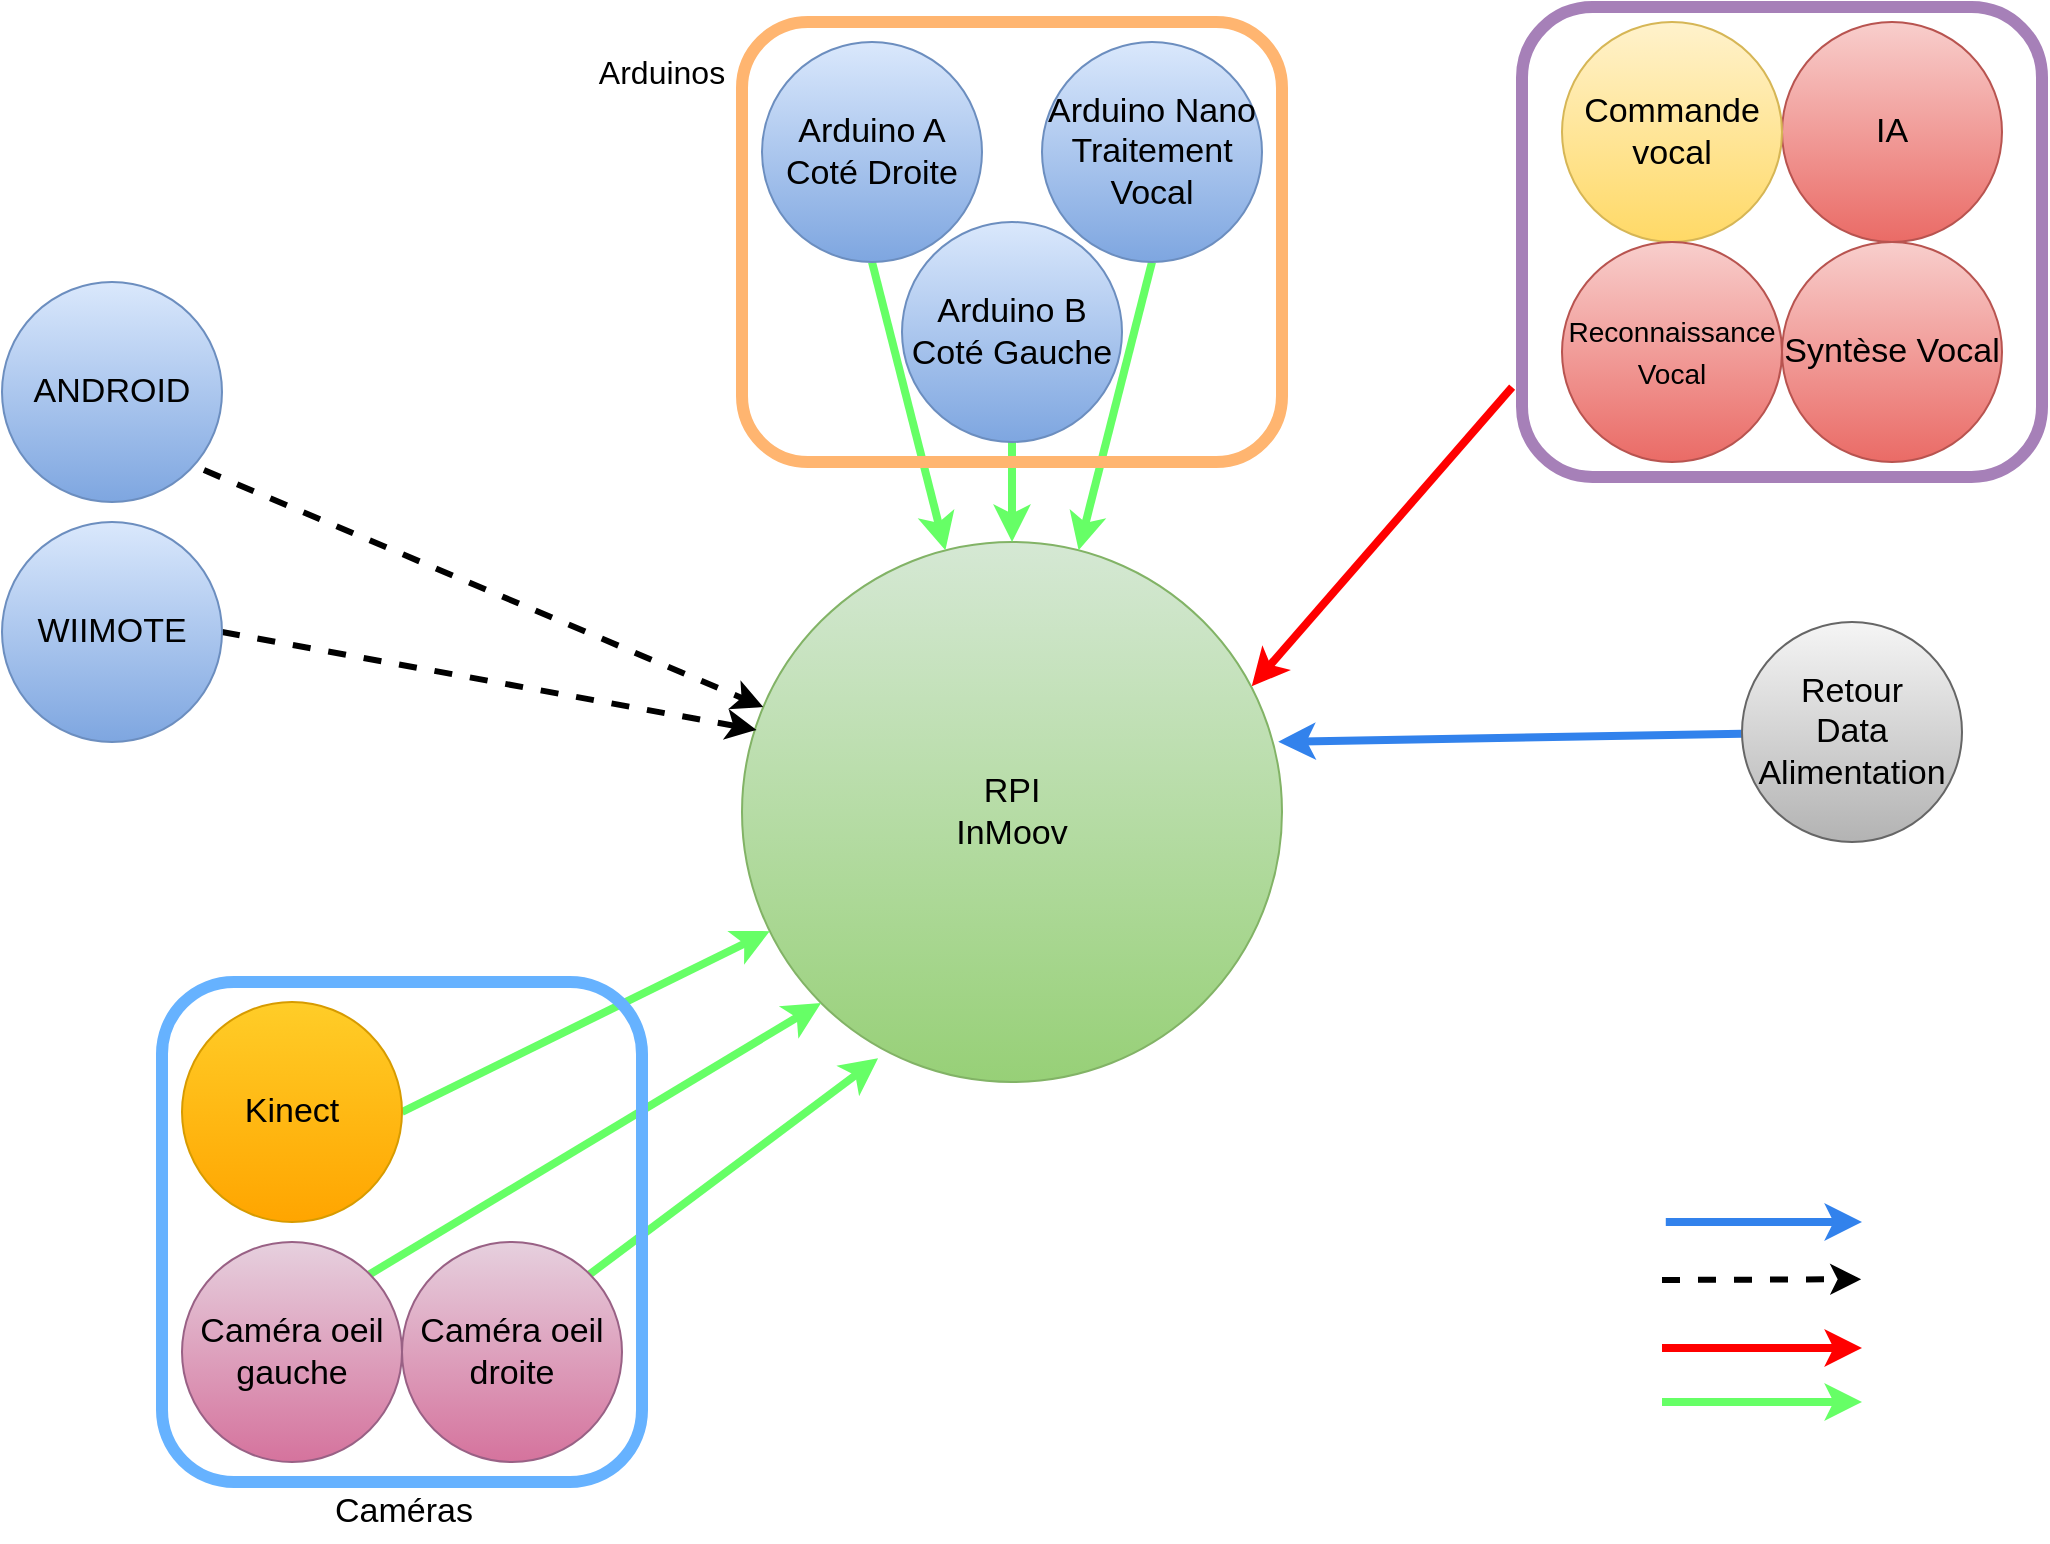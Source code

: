 <mxfile version="20.3.0" type="device" pages="7"><diagram id="ibZxHs7ojBc4s_Qjthed" name="Schéma système"><mxGraphModel dx="1422" dy="865" grid="1" gridSize="10" guides="1" tooltips="1" connect="1" arrows="1" fold="1" page="1" pageScale="1" pageWidth="1169" pageHeight="827" math="0" shadow="0"><root><mxCell id="0"/><mxCell id="1" parent="0"/><mxCell id="Upqaq3lw0--DMwWXilUe-1" value="&lt;font style=&quot;font-size: 17px&quot;&gt;RPI &lt;br&gt;InMoov&lt;/font&gt;" style="ellipse;whiteSpace=wrap;html=1;aspect=fixed;flipH=1;fillColor=#d5e8d4;strokeColor=#82b366;gradientColor=#97d077;" parent="1" vertex="1"><mxGeometry x="440" y="270" width="270" height="270" as="geometry"/></mxCell><mxCell id="Upqaq3lw0--DMwWXilUe-16" style="edgeStyle=none;rounded=0;orthogonalLoop=1;jettySize=auto;html=1;exitX=0.5;exitY=1;exitDx=0;exitDy=0;fontSize=17;strokeColor=#66FF66;strokeWidth=4;" parent="1" source="Upqaq3lw0--DMwWXilUe-4" target="Upqaq3lw0--DMwWXilUe-1" edge="1"><mxGeometry relative="1" as="geometry"/></mxCell><mxCell id="Upqaq3lw0--DMwWXilUe-4" value="Arduino Nano&lt;br&gt;Traitement Vocal" style="ellipse;whiteSpace=wrap;html=1;aspect=fixed;fontSize=17;fillColor=#dae8fc;gradientColor=#7ea6e0;strokeColor=#6c8ebf;" parent="1" vertex="1"><mxGeometry x="590" y="20" width="110" height="110" as="geometry"/></mxCell><mxCell id="Upqaq3lw0--DMwWXilUe-18" style="edgeStyle=none;rounded=0;orthogonalLoop=1;jettySize=auto;html=1;exitX=0.5;exitY=1;exitDx=0;exitDy=0;fontSize=17;strokeColor=#66FF66;strokeWidth=4;" parent="1" source="Upqaq3lw0--DMwWXilUe-5" target="Upqaq3lw0--DMwWXilUe-1" edge="1"><mxGeometry relative="1" as="geometry"/></mxCell><mxCell id="Upqaq3lw0--DMwWXilUe-5" value="Arduino A&lt;br&gt;Coté Droite" style="ellipse;whiteSpace=wrap;html=1;aspect=fixed;fontSize=17;fillColor=#dae8fc;gradientColor=#7ea6e0;strokeColor=#6c8ebf;" parent="1" vertex="1"><mxGeometry x="450" y="20" width="110" height="110" as="geometry"/></mxCell><mxCell id="Upqaq3lw0--DMwWXilUe-17" style="edgeStyle=none;rounded=0;orthogonalLoop=1;jettySize=auto;html=1;exitX=0.5;exitY=1;exitDx=0;exitDy=0;fontSize=17;strokeColor=#66FF66;strokeWidth=4;" parent="1" source="Upqaq3lw0--DMwWXilUe-6" target="Upqaq3lw0--DMwWXilUe-1" edge="1"><mxGeometry relative="1" as="geometry"/></mxCell><mxCell id="Upqaq3lw0--DMwWXilUe-6" value="Arduino B&lt;br&gt;Coté Gauche" style="ellipse;whiteSpace=wrap;html=1;aspect=fixed;fontSize=17;fillColor=#dae8fc;gradientColor=#7ea6e0;strokeColor=#6c8ebf;" parent="1" vertex="1"><mxGeometry x="520" y="110" width="110" height="110" as="geometry"/></mxCell><mxCell id="Upqaq3lw0--DMwWXilUe-15" style="edgeStyle=none;rounded=0;orthogonalLoop=1;jettySize=auto;html=1;exitX=1;exitY=0.5;exitDx=0;exitDy=0;fontSize=17;strokeWidth=4;strokeColor=#66FF66;" parent="1" source="Upqaq3lw0--DMwWXilUe-7" target="Upqaq3lw0--DMwWXilUe-1" edge="1"><mxGeometry relative="1" as="geometry"/></mxCell><mxCell id="Upqaq3lw0--DMwWXilUe-7" value="Kinect" style="ellipse;whiteSpace=wrap;html=1;aspect=fixed;fontSize=17;fillColor=#ffcd28;gradientColor=#ffa500;strokeColor=#d79b00;" parent="1" vertex="1"><mxGeometry x="160" y="500" width="110" height="110" as="geometry"/></mxCell><mxCell id="Upqaq3lw0--DMwWXilUe-14" style="edgeStyle=none;rounded=0;orthogonalLoop=1;jettySize=auto;html=1;exitX=1;exitY=0;exitDx=0;exitDy=0;entryX=0;entryY=1;entryDx=0;entryDy=0;fontSize=17;strokeColor=#66FF66;strokeWidth=4;" parent="1" source="Upqaq3lw0--DMwWXilUe-8" target="Upqaq3lw0--DMwWXilUe-1" edge="1"><mxGeometry relative="1" as="geometry"/></mxCell><mxCell id="Upqaq3lw0--DMwWXilUe-8" value="Caméra oeil&lt;br&gt;gauche" style="ellipse;whiteSpace=wrap;html=1;aspect=fixed;fontSize=17;fillColor=#e6d0de;gradientColor=#d5739d;strokeColor=#996185;" parent="1" vertex="1"><mxGeometry x="160" y="620" width="110" height="110" as="geometry"/></mxCell><mxCell id="Upqaq3lw0--DMwWXilUe-13" style="edgeStyle=none;rounded=0;orthogonalLoop=1;jettySize=auto;html=1;exitX=1;exitY=0;exitDx=0;exitDy=0;fontSize=17;strokeWidth=4;entryX=0.748;entryY=0.956;entryDx=0;entryDy=0;entryPerimeter=0;strokeColor=#66FF66;" parent="1" source="Upqaq3lw0--DMwWXilUe-9" target="Upqaq3lw0--DMwWXilUe-1" edge="1"><mxGeometry relative="1" as="geometry"/></mxCell><mxCell id="Upqaq3lw0--DMwWXilUe-9" value="Caméra oeil&lt;br&gt;droite" style="ellipse;whiteSpace=wrap;html=1;aspect=fixed;fontSize=17;fillColor=#e6d0de;gradientColor=#d5739d;strokeColor=#996185;" parent="1" vertex="1"><mxGeometry x="270" y="620" width="110" height="110" as="geometry"/></mxCell><mxCell id="Upqaq3lw0--DMwWXilUe-10" value="IA" style="ellipse;whiteSpace=wrap;html=1;aspect=fixed;fontSize=17;fillColor=#f8cecc;gradientColor=#ea6b66;strokeColor=#b85450;" parent="1" vertex="1"><mxGeometry x="960" y="10" width="110" height="110" as="geometry"/></mxCell><mxCell id="Upqaq3lw0--DMwWXilUe-20" style="edgeStyle=none;rounded=0;orthogonalLoop=1;jettySize=auto;html=1;fontSize=17;entryX=0.007;entryY=0.37;entryDx=0;entryDy=0;entryPerimeter=0;strokeWidth=4;fillColor=#dae8fc;strokeColor=#3282EC;gradientColor=#7ea6e0;" parent="1" source="Upqaq3lw0--DMwWXilUe-19" target="Upqaq3lw0--DMwWXilUe-1" edge="1"><mxGeometry relative="1" as="geometry"><mxPoint x="720" y="370" as="targetPoint"/></mxGeometry></mxCell><mxCell id="Upqaq3lw0--DMwWXilUe-19" value="Retour&lt;br&gt;Data&lt;br&gt;Alimentation" style="ellipse;whiteSpace=wrap;html=1;aspect=fixed;fontSize=17;fillColor=#f5f5f5;gradientColor=#b3b3b3;strokeColor=#666666;" parent="1" vertex="1"><mxGeometry x="940" y="310" width="110" height="110" as="geometry"/></mxCell><mxCell id="Upqaq3lw0--DMwWXilUe-21" value="Commande&lt;br&gt;vocal" style="ellipse;whiteSpace=wrap;html=1;aspect=fixed;fontSize=17;fillColor=#fff2cc;gradientColor=#ffd966;strokeColor=#d6b656;" parent="1" vertex="1"><mxGeometry x="850" y="10" width="110" height="110" as="geometry"/></mxCell><mxCell id="4bY-SOwthuY_CgU_xgpc-2" style="edgeStyle=none;rounded=0;orthogonalLoop=1;jettySize=auto;html=1;exitX=0.918;exitY=0.855;exitDx=0;exitDy=0;fontSize=17;strokeColor=#000000;strokeWidth=3;dashed=1;exitPerimeter=0;" parent="1" source="4bY-SOwthuY_CgU_xgpc-1" target="Upqaq3lw0--DMwWXilUe-1" edge="1"><mxGeometry relative="1" as="geometry"/></mxCell><mxCell id="4bY-SOwthuY_CgU_xgpc-1" value="ANDROID" style="ellipse;whiteSpace=wrap;html=1;aspect=fixed;fontSize=17;fillColor=#dae8fc;gradientColor=#7ea6e0;strokeColor=#6c8ebf;" parent="1" vertex="1"><mxGeometry x="70" y="140" width="110" height="110" as="geometry"/></mxCell><mxCell id="61VMTY0X0Tf9KmsIBtwA-2" style="rounded=0;orthogonalLoop=1;jettySize=auto;html=1;exitX=1;exitY=0.5;exitDx=0;exitDy=0;entryX=0.973;entryY=0.348;entryDx=0;entryDy=0;entryPerimeter=0;strokeColor=default;dashed=1;strokeWidth=3;" parent="1" source="61VMTY0X0Tf9KmsIBtwA-1" target="Upqaq3lw0--DMwWXilUe-1" edge="1"><mxGeometry relative="1" as="geometry"/></mxCell><mxCell id="61VMTY0X0Tf9KmsIBtwA-1" value="WIIMOTE" style="ellipse;whiteSpace=wrap;html=1;aspect=fixed;fontSize=17;fillColor=#dae8fc;gradientColor=#7ea6e0;strokeColor=#6c8ebf;" parent="1" vertex="1"><mxGeometry x="70" y="260" width="110" height="110" as="geometry"/></mxCell><mxCell id="xuOHcWNoFW-qsOmCo4Du-3" value="&lt;font style=&quot;font-size: 17px&quot;&gt;Caméras&lt;/font&gt;" style="text;html=1;strokeColor=none;fillColor=none;align=center;verticalAlign=middle;whiteSpace=wrap;rounded=0;fontSize=15;" parent="1" vertex="1"><mxGeometry x="241" y="740" width="60" height="30" as="geometry"/></mxCell><mxCell id="xuOHcWNoFW-qsOmCo4Du-4" style="edgeStyle=none;rounded=0;orthogonalLoop=1;jettySize=auto;html=1;fontSize=17;strokeWidth=4;strokeColor=#66FF66;" parent="1" edge="1"><mxGeometry relative="1" as="geometry"><mxPoint x="900" y="700" as="sourcePoint"/><mxPoint x="1000.004" y="700.001" as="targetPoint"/></mxGeometry></mxCell><mxCell id="xuOHcWNoFW-qsOmCo4Du-6" value="" style="rounded=1;whiteSpace=wrap;html=1;fontSize=17;strokeWidth=6;fillColor=none;strokeColor=#FFB570;" parent="1" vertex="1"><mxGeometry x="440" y="10" width="270" height="220" as="geometry"/></mxCell><mxCell id="xuOHcWNoFW-qsOmCo4Du-7" value="" style="rounded=1;whiteSpace=wrap;html=1;fontSize=17;strokeWidth=6;fillColor=none;strokeColor=#66B2FF;" parent="1" vertex="1"><mxGeometry x="150" y="490" width="240" height="250" as="geometry"/></mxCell><mxCell id="xuOHcWNoFW-qsOmCo4Du-8" value="Arduinos" style="text;html=1;strokeColor=none;fillColor=none;align=center;verticalAlign=middle;whiteSpace=wrap;rounded=0;fontSize=16;" parent="1" vertex="1"><mxGeometry x="370" y="20" width="60" height="30" as="geometry"/></mxCell><mxCell id="G_T6ua5yG2YFEdJfBBpn-6" style="edgeStyle=none;rounded=0;orthogonalLoop=1;jettySize=auto;html=1;exitX=-0.019;exitY=0.809;exitDx=0;exitDy=0;entryX=0.056;entryY=0.267;entryDx=0;entryDy=0;entryPerimeter=0;fontSize=14;strokeColor=#FF0000;strokeWidth=4;exitPerimeter=0;" parent="1" source="xuOHcWNoFW-qsOmCo4Du-9" target="Upqaq3lw0--DMwWXilUe-1" edge="1"><mxGeometry relative="1" as="geometry"/></mxCell><mxCell id="xuOHcWNoFW-qsOmCo4Du-9" value="" style="rounded=1;whiteSpace=wrap;html=1;fontSize=17;strokeWidth=6;fillColor=none;strokeColor=#A680B8;" parent="1" vertex="1"><mxGeometry x="830" y="2.5" width="260" height="235" as="geometry"/></mxCell><mxCell id="G_T6ua5yG2YFEdJfBBpn-1" value="Syntèse Vocal" style="ellipse;whiteSpace=wrap;html=1;aspect=fixed;fontSize=17;fillColor=#f8cecc;gradientColor=#ea6b66;strokeColor=#b85450;" parent="1" vertex="1"><mxGeometry x="960" y="120" width="110" height="110" as="geometry"/></mxCell><mxCell id="G_T6ua5yG2YFEdJfBBpn-2" value="&lt;font style=&quot;font-size: 14px&quot;&gt;Reconnaissance&lt;br&gt;Vocal&lt;/font&gt;" style="ellipse;whiteSpace=wrap;html=1;aspect=fixed;fontSize=17;fillColor=#f8cecc;gradientColor=#ea6b66;strokeColor=#b85450;" parent="1" vertex="1"><mxGeometry x="850" y="120" width="110" height="110" as="geometry"/></mxCell><mxCell id="G_T6ua5yG2YFEdJfBBpn-5" style="edgeStyle=none;rounded=0;orthogonalLoop=1;jettySize=auto;html=1;fontSize=14;strokeColor=#FF0000;strokeWidth=4;" parent="1" edge="1"><mxGeometry relative="1" as="geometry"><mxPoint x="900" y="673" as="sourcePoint"/><mxPoint x="1000" y="673" as="targetPoint"/></mxGeometry></mxCell><mxCell id="G_T6ua5yG2YFEdJfBBpn-7" style="edgeStyle=none;rounded=0;orthogonalLoop=1;jettySize=auto;html=1;fontSize=17;strokeColor=#000000;strokeWidth=3;dashed=1;" parent="1" edge="1"><mxGeometry relative="1" as="geometry"><mxPoint x="900" y="639" as="sourcePoint"/><mxPoint x="999.588" y="638.59" as="targetPoint"/></mxGeometry></mxCell><mxCell id="G_T6ua5yG2YFEdJfBBpn-8" style="edgeStyle=none;rounded=0;orthogonalLoop=1;jettySize=auto;html=1;fontSize=17;strokeWidth=4;fillColor=#dae8fc;strokeColor=#3282EC;gradientColor=#7ea6e0;" parent="1" edge="1"><mxGeometry relative="1" as="geometry"><mxPoint x="1000" y="610" as="targetPoint"/><mxPoint x="901.895" y="609.999" as="sourcePoint"/></mxGeometry></mxCell></root></mxGraphModel></diagram><diagram id="sDyMtCLmXJgfXbQkWbp2" name="Schéma connection physique"><mxGraphModel dx="1422" dy="865" grid="1" gridSize="10" guides="1" tooltips="1" connect="1" arrows="1" fold="1" page="1" pageScale="1" pageWidth="1169" pageHeight="827" math="0" shadow="0"><root><mxCell id="EB2rYuGlOpdFywY-pVdR-0"/><mxCell id="EB2rYuGlOpdFywY-pVdR-1" parent="EB2rYuGlOpdFywY-pVdR-0"/><mxCell id="I_1E0yDih5D2-y666h1C-2" value="" style="rounded=1;whiteSpace=wrap;html=1;fontSize=12;fillColor=none;" parent="EB2rYuGlOpdFywY-pVdR-1" vertex="1"><mxGeometry x="950" y="560" width="190" height="240" as="geometry"/></mxCell><mxCell id="Msr16gke0EmQxXAT3XcU-0" value="RPI" style="rounded=1;whiteSpace=wrap;html=1;fontSize=17;fillColor=#d5e8d4;gradientColor=#97d077;strokeColor=#82b366;" parent="EB2rYuGlOpdFywY-pVdR-1" vertex="1"><mxGeometry x="730" y="40" width="275" height="140" as="geometry"/></mxCell><mxCell id="zve5XEj9X8f2r-OjcONm-4" style="edgeStyle=orthogonalEdgeStyle;rounded=1;orthogonalLoop=1;jettySize=auto;html=1;exitX=1;exitY=0.5;exitDx=0;exitDy=0;entryX=-0.002;entryY=0.325;entryDx=0;entryDy=0;entryPerimeter=0;fontSize=17;strokeWidth=3;strokeColor=#3282EC;" parent="EB2rYuGlOpdFywY-pVdR-1" source="zve5XEj9X8f2r-OjcONm-0" target="Msr16gke0EmQxXAT3XcU-0" edge="1"><mxGeometry relative="1" as="geometry"><Array as="points"><mxPoint x="360" y="455"/><mxPoint x="360" y="86"/></Array></mxGeometry></mxCell><mxCell id="zve5XEj9X8f2r-OjcONm-0" value="Caméra oeil&lt;br&gt;gauche" style="ellipse;whiteSpace=wrap;html=1;aspect=fixed;fontSize=17;fillColor=#e6d0de;gradientColor=#d5739d;strokeColor=#996185;" parent="EB2rYuGlOpdFywY-pVdR-1" vertex="1"><mxGeometry x="20" y="400" width="110" height="110" as="geometry"/></mxCell><mxCell id="zve5XEj9X8f2r-OjcONm-2" style="edgeStyle=orthogonalEdgeStyle;orthogonalLoop=1;jettySize=auto;html=1;exitX=1;exitY=0.5;exitDx=0;exitDy=0;fontSize=17;rounded=1;strokeWidth=3;strokeColor=#3282EC;" parent="EB2rYuGlOpdFywY-pVdR-1" source="zve5XEj9X8f2r-OjcONm-1" target="Msr16gke0EmQxXAT3XcU-0" edge="1"><mxGeometry relative="1" as="geometry"><Array as="points"><mxPoint x="310" y="275"/><mxPoint x="310" y="65"/></Array></mxGeometry></mxCell><mxCell id="zve5XEj9X8f2r-OjcONm-1" value="Caméra oeil&lt;br&gt;droite" style="ellipse;whiteSpace=wrap;html=1;aspect=fixed;fontSize=17;fillColor=#e6d0de;gradientColor=#d5739d;strokeColor=#996185;" parent="EB2rYuGlOpdFywY-pVdR-1" vertex="1"><mxGeometry x="20" y="220" width="110" height="110" as="geometry"/></mxCell><mxCell id="h16UPRBa2sznv2CPQyUE-4" style="edgeStyle=orthogonalEdgeStyle;rounded=1;orthogonalLoop=1;jettySize=auto;html=1;exitX=0.5;exitY=0;exitDx=0;exitDy=0;fontSize=17;strokeColor=#3282EC;strokeWidth=3;" parent="EB2rYuGlOpdFywY-pVdR-1" source="h16UPRBa2sznv2CPQyUE-0" target="Msr16gke0EmQxXAT3XcU-0" edge="1"><mxGeometry relative="1" as="geometry"/></mxCell><mxCell id="h16UPRBa2sznv2CPQyUE-0" value="Arduino Nano&lt;br&gt;Centralisé" style="ellipse;whiteSpace=wrap;html=1;aspect=fixed;fontSize=17;fillColor=#dae8fc;gradientColor=#7ea6e0;strokeColor=#6c8ebf;" parent="EB2rYuGlOpdFywY-pVdR-1" vertex="1"><mxGeometry x="812.5" y="430" width="110" height="110" as="geometry"/></mxCell><mxCell id="h16UPRBa2sznv2CPQyUE-3" style="rounded=1;orthogonalLoop=1;jettySize=auto;html=1;exitX=0.5;exitY=0;exitDx=0;exitDy=0;entryX=0.2;entryY=1;entryDx=0;entryDy=0;entryPerimeter=0;fontSize=17;strokeColor=#3282EC;strokeWidth=3;" parent="EB2rYuGlOpdFywY-pVdR-1" source="h16UPRBa2sznv2CPQyUE-1" target="Msr16gke0EmQxXAT3XcU-0" edge="1"><mxGeometry relative="1" as="geometry"/></mxCell><mxCell id="h16UPRBa2sznv2CPQyUE-1" value="Arduino A&lt;br&gt;Droite" style="ellipse;whiteSpace=wrap;html=1;aspect=fixed;fontSize=17;fillColor=#dae8fc;gradientColor=#7ea6e0;strokeColor=#6c8ebf;" parent="EB2rYuGlOpdFywY-pVdR-1" vertex="1"><mxGeometry x="730" y="300" width="110" height="110" as="geometry"/></mxCell><mxCell id="h16UPRBa2sznv2CPQyUE-5" style="rounded=1;orthogonalLoop=1;jettySize=auto;html=1;exitX=0.5;exitY=0;exitDx=0;exitDy=0;entryX=0.807;entryY=1.014;entryDx=0;entryDy=0;entryPerimeter=0;fontSize=17;strokeColor=#3282EC;strokeWidth=3;" parent="EB2rYuGlOpdFywY-pVdR-1" source="h16UPRBa2sznv2CPQyUE-2" target="Msr16gke0EmQxXAT3XcU-0" edge="1"><mxGeometry relative="1" as="geometry"/></mxCell><mxCell id="h16UPRBa2sznv2CPQyUE-2" value="Arduino B&lt;br&gt;Gauche" style="ellipse;whiteSpace=wrap;html=1;aspect=fixed;fontSize=17;fillColor=#dae8fc;gradientColor=#7ea6e0;strokeColor=#6c8ebf;" parent="EB2rYuGlOpdFywY-pVdR-1" vertex="1"><mxGeometry x="897" y="300" width="110" height="110" as="geometry"/></mxCell><mxCell id="4kfQDZOvZTWRRZUHUMyG-1" style="edgeStyle=orthogonalEdgeStyle;rounded=1;orthogonalLoop=1;jettySize=auto;html=1;exitX=1;exitY=0.5;exitDx=0;exitDy=0;entryX=0;entryY=0.5;entryDx=0;entryDy=0;fontSize=17;strokeColor=#3282EC;strokeWidth=3;" parent="EB2rYuGlOpdFywY-pVdR-1" source="4kfQDZOvZTWRRZUHUMyG-0" target="Msr16gke0EmQxXAT3XcU-0" edge="1"><mxGeometry relative="1" as="geometry"><Array as="points"><mxPoint x="540" y="325"/><mxPoint x="540" y="110"/></Array></mxGeometry></mxCell><mxCell id="4kfQDZOvZTWRRZUHUMyG-0" value="Kinect" style="ellipse;whiteSpace=wrap;html=1;aspect=fixed;fontSize=17;fillColor=#ffcd28;gradientColor=#ffa500;strokeColor=#d79b00;" parent="EB2rYuGlOpdFywY-pVdR-1" vertex="1"><mxGeometry x="390" y="270" width="110" height="110" as="geometry"/></mxCell><mxCell id="JUgF9wu1m-8iS8E-s1pg-0" value="&lt;font style=&quot;font-size: 12px&quot;&gt;IA&lt;br&gt;(Discussion)&lt;/font&gt;" style="ellipse;whiteSpace=wrap;html=1;aspect=fixed;fontSize=17;fillColor=#f8cecc;gradientColor=#ea6b66;strokeColor=#b85450;" parent="EB2rYuGlOpdFywY-pVdR-1" vertex="1"><mxGeometry x="937" y="110" width="70" height="70" as="geometry"/></mxCell><mxCell id="JUgF9wu1m-8iS8E-s1pg-1" value="&lt;font style=&quot;font-size: 12px&quot;&gt;Commande&lt;br&gt;vocal&lt;/font&gt;" style="ellipse;whiteSpace=wrap;html=1;aspect=fixed;fontSize=17;fillColor=#fff2cc;gradientColor=#ffd966;strokeColor=#d6b656;" parent="EB2rYuGlOpdFywY-pVdR-1" vertex="1"><mxGeometry x="935" y="40" width="70" height="70" as="geometry"/></mxCell><mxCell id="FRgY3Y5LjKMS0zy2gH3J-1" style="edgeStyle=orthogonalEdgeStyle;rounded=1;orthogonalLoop=1;jettySize=auto;html=1;exitX=1;exitY=0.5;exitDx=0;exitDy=0;fontSize=12;strokeColor=#66FF66;strokeWidth=3;" parent="EB2rYuGlOpdFywY-pVdR-1" source="FRgY3Y5LjKMS0zy2gH3J-0" edge="1"><mxGeometry relative="1" as="geometry"><mxPoint x="730" y="145" as="targetPoint"/><Array as="points"><mxPoint x="560" y="485"/><mxPoint x="560" y="145"/></Array></mxGeometry></mxCell><mxCell id="FRgY3Y5LjKMS0zy2gH3J-0" value="Retour&lt;br&gt;Alimentation" style="ellipse;whiteSpace=wrap;html=1;aspect=fixed;fontSize=17;fillColor=#f5f5f5;gradientColor=#b3b3b3;strokeColor=#666666;" parent="EB2rYuGlOpdFywY-pVdR-1" vertex="1"><mxGeometry x="390" y="430" width="110" height="110" as="geometry"/></mxCell><mxCell id="HoBdKSjfHnwuabcGT0OK-1" style="edgeStyle=orthogonalEdgeStyle;rounded=1;orthogonalLoop=1;jettySize=auto;html=1;exitX=0.5;exitY=0;exitDx=0;exitDy=0;fontSize=12;strokeColor=#FFC800;strokeWidth=3;dashed=1;" parent="EB2rYuGlOpdFywY-pVdR-1" source="HoBdKSjfHnwuabcGT0OK-0" edge="1"><mxGeometry relative="1" as="geometry"><mxPoint x="730" y="160" as="targetPoint"/><Array as="points"><mxPoint x="645" y="160"/></Array></mxGeometry></mxCell><mxCell id="HoBdKSjfHnwuabcGT0OK-0" value="ANDROID" style="ellipse;whiteSpace=wrap;html=1;aspect=fixed;fontSize=17;fillColor=#dae8fc;gradientColor=#7ea6e0;strokeColor=#6c8ebf;" parent="EB2rYuGlOpdFywY-pVdR-1" vertex="1"><mxGeometry x="590" y="570" width="110" height="110" as="geometry"/></mxCell><mxCell id="I_1E0yDih5D2-y666h1C-3" value="Wi-FI" style="ellipse;whiteSpace=wrap;html=1;aspect=fixed;rounded=1;fontSize=12;fillColor=#ffcd28;gradientColor=#ffa500;strokeColor=#d79b00;" parent="EB2rYuGlOpdFywY-pVdR-1" vertex="1"><mxGeometry x="730" y="40" width="70" height="70" as="geometry"/></mxCell><mxCell id="I_1E0yDih5D2-y666h1C-4" value="Traitement&lt;br&gt;Vision&lt;br&gt;(OpenCV)" style="ellipse;whiteSpace=wrap;html=1;aspect=fixed;rounded=1;fontSize=12;fillColor=#e6d0de;gradientColor=#d5739d;strokeColor=#996185;" parent="EB2rYuGlOpdFywY-pVdR-1" vertex="1"><mxGeometry x="730" y="110" width="70" height="70" as="geometry"/></mxCell><mxCell id="I_1E0yDih5D2-y666h1C-5" value="&lt;font style=&quot;font-size: 15px&quot;&gt;USB&lt;/font&gt;" style="text;html=1;strokeColor=none;fillColor=none;align=center;verticalAlign=middle;whiteSpace=wrap;rounded=0;fontSize=12;" parent="EB2rYuGlOpdFywY-pVdR-1" vertex="1"><mxGeometry x="1070" y="605" width="60" height="30" as="geometry"/></mxCell><mxCell id="I_1E0yDih5D2-y666h1C-6" value="&lt;font style=&quot;font-size: 14px&quot;&gt;Légende&lt;/font&gt;" style="text;html=1;strokeColor=none;fillColor=none;align=center;verticalAlign=middle;whiteSpace=wrap;rounded=0;fontSize=12;" parent="EB2rYuGlOpdFywY-pVdR-1" vertex="1"><mxGeometry x="1015" y="560" width="60" height="30" as="geometry"/></mxCell><mxCell id="I_1E0yDih5D2-y666h1C-7" style="rounded=0;orthogonalLoop=1;jettySize=auto;html=1;entryX=0;entryY=0.5;entryDx=0;entryDy=0;fontSize=17;strokeColor=#3282EC;strokeWidth=3;" parent="EB2rYuGlOpdFywY-pVdR-1" edge="1"><mxGeometry relative="1" as="geometry"><mxPoint x="955" y="620" as="sourcePoint"/><mxPoint x="1015" y="620" as="targetPoint"/></mxGeometry></mxCell><mxCell id="Gxq0mZNvSi0zCzaZj1Q4-0" style="rounded=0;orthogonalLoop=1;jettySize=auto;html=1;entryX=0;entryY=0.5;entryDx=0;entryDy=0;fontSize=17;strokeColor=#66FF66;strokeWidth=3;" parent="EB2rYuGlOpdFywY-pVdR-1" edge="1"><mxGeometry relative="1" as="geometry"><mxPoint x="955" y="660" as="sourcePoint"/><mxPoint x="1015" y="660" as="targetPoint"/></mxGeometry></mxCell><mxCell id="Gxq0mZNvSi0zCzaZj1Q4-1" value="&lt;font style=&quot;font-size: 15px&quot;&gt;GPIO&lt;/font&gt;" style="text;html=1;strokeColor=none;fillColor=none;align=center;verticalAlign=middle;whiteSpace=wrap;rounded=0;fontSize=12;" parent="EB2rYuGlOpdFywY-pVdR-1" vertex="1"><mxGeometry x="1070" y="646" width="60" height="30" as="geometry"/></mxCell><mxCell id="Gxq0mZNvSi0zCzaZj1Q4-2" style="rounded=0;orthogonalLoop=1;jettySize=auto;html=1;entryX=0;entryY=0.5;entryDx=0;entryDy=0;fontSize=17;strokeColor=#FFC800;strokeWidth=3;dashed=1;" parent="EB2rYuGlOpdFywY-pVdR-1" edge="1"><mxGeometry relative="1" as="geometry"><mxPoint x="955" y="700" as="sourcePoint"/><mxPoint x="1015" y="700" as="targetPoint"/></mxGeometry></mxCell><mxCell id="Gxq0mZNvSi0zCzaZj1Q4-4" value="&lt;font style=&quot;font-size: 15px&quot;&gt;WIFI&lt;/font&gt;" style="text;html=1;strokeColor=none;fillColor=none;align=center;verticalAlign=middle;whiteSpace=wrap;rounded=0;fontSize=12;" parent="EB2rYuGlOpdFywY-pVdR-1" vertex="1"><mxGeometry x="1070" y="685" width="60" height="30" as="geometry"/></mxCell><mxCell id="O70R0fFJ_u1RuQQi2LuF-0" value="F" style="text;html=1;strokeColor=none;fillColor=none;align=center;verticalAlign=middle;whiteSpace=wrap;rounded=0;fontSize=15;" parent="EB2rYuGlOpdFywY-pVdR-1" vertex="1"><mxGeometry x="852.5" y="510" width="30" height="30" as="geometry"/></mxCell><mxCell id="O70R0fFJ_u1RuQQi2LuF-1" value="F" style="text;html=1;strokeColor=none;fillColor=none;align=center;verticalAlign=middle;whiteSpace=wrap;rounded=0;fontSize=15;" parent="EB2rYuGlOpdFywY-pVdR-1" vertex="1"><mxGeometry x="770" y="380" width="30" height="30" as="geometry"/></mxCell><mxCell id="O70R0fFJ_u1RuQQi2LuF-2" value="F" style="text;html=1;strokeColor=none;fillColor=none;align=center;verticalAlign=middle;whiteSpace=wrap;rounded=0;fontSize=15;" parent="EB2rYuGlOpdFywY-pVdR-1" vertex="1"><mxGeometry x="937" y="380" width="30" height="30" as="geometry"/></mxCell><mxCell id="O70R0fFJ_u1RuQQi2LuF-4" value="F" style="text;html=1;strokeColor=none;fillColor=none;align=center;verticalAlign=middle;whiteSpace=wrap;rounded=0;fontSize=15;" parent="EB2rYuGlOpdFywY-pVdR-1" vertex="1"><mxGeometry x="950" y="720" width="30" height="30" as="geometry"/></mxCell><mxCell id="O70R0fFJ_u1RuQQi2LuF-5" value="L" style="text;html=1;strokeColor=none;fillColor=none;align=center;verticalAlign=middle;whiteSpace=wrap;rounded=0;fontSize=15;" parent="EB2rYuGlOpdFywY-pVdR-1" vertex="1"><mxGeometry x="950" y="750" width="30" height="30" as="geometry"/></mxCell><mxCell id="O70R0fFJ_u1RuQQi2LuF-6" value="&lt;span style=&quot;font-size: 15px&quot;&gt;FreeRTOS&lt;/span&gt;" style="text;html=1;strokeColor=none;fillColor=none;align=center;verticalAlign=middle;whiteSpace=wrap;rounded=0;fontSize=12;" parent="EB2rYuGlOpdFywY-pVdR-1" vertex="1"><mxGeometry x="1070" y="720" width="60" height="30" as="geometry"/></mxCell><mxCell id="O70R0fFJ_u1RuQQi2LuF-7" value="&lt;span style=&quot;font-size: 15px&quot;&gt;Linux&lt;br&gt;&lt;/span&gt;" style="text;html=1;strokeColor=none;fillColor=none;align=center;verticalAlign=middle;whiteSpace=wrap;rounded=0;fontSize=12;" parent="EB2rYuGlOpdFywY-pVdR-1" vertex="1"><mxGeometry x="1070" y="750" width="60" height="30" as="geometry"/></mxCell><mxCell id="JJLHG92OKekChDe1THKY-1" value="Bluetooth" style="ellipse;whiteSpace=wrap;html=1;aspect=fixed;rounded=1;fontSize=12;fillColor=#ffcd28;gradientColor=#ffa500;strokeColor=#d79b00;" parent="EB2rYuGlOpdFywY-pVdR-1" vertex="1"><mxGeometry x="800" y="40" width="70" height="70" as="geometry"/></mxCell></root></mxGraphModel></diagram><diagram id="BS9G7egqpHf6shioaf88" name="MAE Principal"><mxGraphModel dx="1422" dy="865" grid="1" gridSize="10" guides="1" tooltips="1" connect="1" arrows="1" fold="1" page="1" pageScale="1" pageWidth="1169" pageHeight="827" math="0" shadow="0"><root><mxCell id="8h7tH-_gXUg5T-RBI_Sz-0"/><mxCell id="8h7tH-_gXUg5T-RBI_Sz-1" parent="8h7tH-_gXUg5T-RBI_Sz-0"/><mxCell id="8h7tH-_gXUg5T-RBI_Sz-8" style="edgeStyle=none;curved=1;orthogonalLoop=1;jettySize=auto;html=1;exitX=0;exitY=0.5;exitDx=0;exitDy=0;entryX=0.5;entryY=0;entryDx=0;entryDy=0;strokeWidth=3;" parent="8h7tH-_gXUg5T-RBI_Sz-1" source="8h7tH-_gXUg5T-RBI_Sz-2" target="8h7tH-_gXUg5T-RBI_Sz-3" edge="1"><mxGeometry relative="1" as="geometry"><Array as="points"><mxPoint x="160" y="290"/></Array></mxGeometry></mxCell><mxCell id="8h7tH-_gXUg5T-RBI_Sz-10" style="edgeStyle=none;curved=1;orthogonalLoop=1;jettySize=auto;html=1;exitX=1;exitY=1;exitDx=0;exitDy=0;strokeWidth=3;entryX=0.226;entryY=0.057;entryDx=0;entryDy=0;entryPerimeter=0;" parent="8h7tH-_gXUg5T-RBI_Sz-1" source="8h7tH-_gXUg5T-RBI_Sz-2" target="8h7tH-_gXUg5T-RBI_Sz-4" edge="1"><mxGeometry relative="1" as="geometry"><mxPoint x="780" y="460" as="targetPoint"/><Array as="points"><mxPoint x="510" y="360"/></Array></mxGeometry></mxCell><mxCell id="8h7tH-_gXUg5T-RBI_Sz-19" value="" style="edgeStyle=none;curved=1;orthogonalLoop=1;jettySize=auto;html=1;fontSize=21;strokeWidth=3;exitX=0.594;exitY=1.02;exitDx=0;exitDy=0;exitPerimeter=0;entryX=0.642;entryY=0.029;entryDx=0;entryDy=0;entryPerimeter=0;" parent="8h7tH-_gXUg5T-RBI_Sz-1" source="8h7tH-_gXUg5T-RBI_Sz-2" target="8h7tH-_gXUg5T-RBI_Sz-17" edge="1"><mxGeometry relative="1" as="geometry"><Array as="points"><mxPoint x="430" y="300"/></Array></mxGeometry></mxCell><mxCell id="8h7tH-_gXUg5T-RBI_Sz-2" value="&lt;font style=&quot;font-size: 21px&quot;&gt;SHADOW&lt;/font&gt;" style="ellipse;whiteSpace=wrap;html=1;fillColor=#dae8fc;gradientColor=#7ea6e0;strokeColor=#6c8ebf;" parent="8h7tH-_gXUg5T-RBI_Sz-1" vertex="1"><mxGeometry x="300" y="100" width="180" height="150" as="geometry"/></mxCell><mxCell id="8h7tH-_gXUg5T-RBI_Sz-6" style="orthogonalLoop=1;jettySize=auto;html=1;exitX=1;exitY=1;exitDx=0;exitDy=0;entryX=0;entryY=1;entryDx=0;entryDy=0;curved=1;strokeWidth=3;" parent="8h7tH-_gXUg5T-RBI_Sz-1" source="8h7tH-_gXUg5T-RBI_Sz-3" target="8h7tH-_gXUg5T-RBI_Sz-4" edge="1"><mxGeometry relative="1" as="geometry"><Array as="points"><mxPoint x="400" y="640"/></Array></mxGeometry></mxCell><mxCell id="8h7tH-_gXUg5T-RBI_Sz-12" style="edgeStyle=none;curved=1;orthogonalLoop=1;jettySize=auto;html=1;exitX=0.788;exitY=0.064;exitDx=0;exitDy=0;entryX=0;entryY=1;entryDx=0;entryDy=0;strokeWidth=3;exitPerimeter=0;" parent="8h7tH-_gXUg5T-RBI_Sz-1" source="8h7tH-_gXUg5T-RBI_Sz-3" target="8h7tH-_gXUg5T-RBI_Sz-2" edge="1"><mxGeometry relative="1" as="geometry"><Array as="points"><mxPoint x="310" y="370"/></Array></mxGeometry></mxCell><mxCell id="8h7tH-_gXUg5T-RBI_Sz-21" style="edgeStyle=none;curved=1;orthogonalLoop=1;jettySize=auto;html=1;exitX=1;exitY=0;exitDx=0;exitDy=0;fontSize=21;strokeWidth=3;" parent="8h7tH-_gXUg5T-RBI_Sz-1" source="8h7tH-_gXUg5T-RBI_Sz-3" edge="1"><mxGeometry relative="1" as="geometry"><mxPoint x="300" y="450" as="targetPoint"/><Array as="points"><mxPoint x="230" y="460"/></Array></mxGeometry></mxCell><mxCell id="8h7tH-_gXUg5T-RBI_Sz-3" value="&lt;font style=&quot;font-size: 21px&quot;&gt;ANDROID&lt;/font&gt;" style="ellipse;whiteSpace=wrap;html=1;fillColor=#fff2cc;gradientColor=#ffd966;strokeColor=#d6b656;" parent="8h7tH-_gXUg5T-RBI_Sz-1" vertex="1"><mxGeometry x="30" y="490" width="170" height="140" as="geometry"/></mxCell><mxCell id="8h7tH-_gXUg5T-RBI_Sz-7" style="edgeStyle=none;curved=1;orthogonalLoop=1;jettySize=auto;html=1;exitX=0.5;exitY=0;exitDx=0;exitDy=0;entryX=1;entryY=0.5;entryDx=0;entryDy=0;strokeWidth=3;" parent="8h7tH-_gXUg5T-RBI_Sz-1" source="8h7tH-_gXUg5T-RBI_Sz-4" target="8h7tH-_gXUg5T-RBI_Sz-2" edge="1"><mxGeometry relative="1" as="geometry"><Array as="points"><mxPoint x="610" y="280"/></Array></mxGeometry></mxCell><mxCell id="8h7tH-_gXUg5T-RBI_Sz-9" style="edgeStyle=none;curved=1;orthogonalLoop=1;jettySize=auto;html=1;exitX=0;exitY=0.429;exitDx=0;exitDy=0;strokeWidth=3;entryX=1;entryY=0.5;entryDx=0;entryDy=0;exitPerimeter=0;" parent="8h7tH-_gXUg5T-RBI_Sz-1" source="8h7tH-_gXUg5T-RBI_Sz-4" target="8h7tH-_gXUg5T-RBI_Sz-3" edge="1"><mxGeometry relative="1" as="geometry"><Array as="points"><mxPoint x="410" y="500"/></Array></mxGeometry></mxCell><mxCell id="8h7tH-_gXUg5T-RBI_Sz-20" style="edgeStyle=none;curved=1;orthogonalLoop=1;jettySize=auto;html=1;exitX=0;exitY=0;exitDx=0;exitDy=0;fontSize=21;strokeWidth=3;entryX=1.005;entryY=0.621;entryDx=0;entryDy=0;entryPerimeter=0;" parent="8h7tH-_gXUg5T-RBI_Sz-1" source="8h7tH-_gXUg5T-RBI_Sz-4" target="8h7tH-_gXUg5T-RBI_Sz-17" edge="1"><mxGeometry relative="1" as="geometry"><Array as="points"><mxPoint x="550" y="460"/></Array></mxGeometry></mxCell><mxCell id="8h7tH-_gXUg5T-RBI_Sz-4" value="&lt;font style=&quot;font-size: 21px&quot;&gt;AUTO&lt;/font&gt;" style="ellipse;whiteSpace=wrap;html=1;fillColor=#d5e8d4;gradientColor=#97d077;strokeColor=#82b366;" parent="8h7tH-_gXUg5T-RBI_Sz-1" vertex="1"><mxGeometry x="560" y="500" width="190" height="140" as="geometry"/></mxCell><mxCell id="8h7tH-_gXUg5T-RBI_Sz-13" value="&lt;font style=&quot;font-size: 17px&quot;&gt;1&lt;/font&gt;" style="text;html=1;align=center;verticalAlign=middle;resizable=0;points=[];autosize=1;strokeColor=none;fillColor=none;fontSize=21;" parent="8h7tH-_gXUg5T-RBI_Sz-1" vertex="1"><mxGeometry x="155" y="290" width="20" height="30" as="geometry"/></mxCell><mxCell id="8h7tH-_gXUg5T-RBI_Sz-18" style="edgeStyle=none;curved=1;orthogonalLoop=1;jettySize=auto;html=1;exitX=0.468;exitY=1.014;exitDx=0;exitDy=0;fontSize=21;strokeWidth=3;entryX=1;entryY=0;entryDx=0;entryDy=0;exitPerimeter=0;" parent="8h7tH-_gXUg5T-RBI_Sz-1" source="8h7tH-_gXUg5T-RBI_Sz-15" target="8h7tH-_gXUg5T-RBI_Sz-4" edge="1"><mxGeometry relative="1" as="geometry"><Array as="points"><mxPoint x="900" y="350"/></Array></mxGeometry></mxCell><mxCell id="8h7tH-_gXUg5T-RBI_Sz-15" value="&lt;font style=&quot;font-size: 21px&quot;&gt;INIT&lt;/font&gt;" style="ellipse;whiteSpace=wrap;html=1;fillColor=#e6d0de;gradientColor=#d5739d;strokeColor=#996185;" parent="8h7tH-_gXUg5T-RBI_Sz-1" vertex="1"><mxGeometry x="800" y="20" width="190" height="140" as="geometry"/></mxCell><mxCell id="8h7tH-_gXUg5T-RBI_Sz-22" style="edgeStyle=none;curved=1;orthogonalLoop=1;jettySize=auto;html=1;exitX=0;exitY=1;exitDx=0;exitDy=0;entryX=0.959;entryY=0.3;entryDx=0;entryDy=0;entryPerimeter=0;fontSize=21;strokeWidth=3;" parent="8h7tH-_gXUg5T-RBI_Sz-1" source="8h7tH-_gXUg5T-RBI_Sz-17" target="8h7tH-_gXUg5T-RBI_Sz-3" edge="1"><mxGeometry relative="1" as="geometry"><Array as="points"><mxPoint x="270" y="520"/></Array></mxGeometry></mxCell><mxCell id="8h7tH-_gXUg5T-RBI_Sz-23" style="edgeStyle=none;curved=1;orthogonalLoop=1;jettySize=auto;html=1;exitX=0.321;exitY=0.036;exitDx=0;exitDy=0;fontSize=21;strokeWidth=3;exitPerimeter=0;entryX=0.378;entryY=1;entryDx=0;entryDy=0;entryPerimeter=0;" parent="8h7tH-_gXUg5T-RBI_Sz-1" source="8h7tH-_gXUg5T-RBI_Sz-17" target="8h7tH-_gXUg5T-RBI_Sz-2" edge="1"><mxGeometry relative="1" as="geometry"><Array as="points"><mxPoint x="351" y="300"/></Array></mxGeometry></mxCell><mxCell id="8h7tH-_gXUg5T-RBI_Sz-24" style="edgeStyle=none;curved=1;orthogonalLoop=1;jettySize=auto;html=1;exitX=0.958;exitY=0.736;exitDx=0;exitDy=0;entryX=0.053;entryY=0.236;entryDx=0;entryDy=0;entryPerimeter=0;fontSize=21;strokeWidth=3;exitPerimeter=0;" parent="8h7tH-_gXUg5T-RBI_Sz-1" source="8h7tH-_gXUg5T-RBI_Sz-17" target="8h7tH-_gXUg5T-RBI_Sz-4" edge="1"><mxGeometry relative="1" as="geometry"><Array as="points"><mxPoint x="500" y="510"/></Array></mxGeometry></mxCell><mxCell id="8h7tH-_gXUg5T-RBI_Sz-17" value="&lt;font style=&quot;font-size: 21px&quot;&gt;IDLE&lt;/font&gt;" style="ellipse;whiteSpace=wrap;html=1;fillColor=#f8cecc;gradientColor=#ea6b66;strokeColor=#b85450;" parent="8h7tH-_gXUg5T-RBI_Sz-1" vertex="1"><mxGeometry x="290" y="360" width="190" height="140" as="geometry"/></mxCell><mxCell id="8h7tH-_gXUg5T-RBI_Sz-25" value="2" style="text;html=1;align=center;verticalAlign=middle;resizable=0;points=[];autosize=1;strokeColor=none;fillColor=none;fontSize=17;" parent="8h7tH-_gXUg5T-RBI_Sz-1" vertex="1"><mxGeometry x="255" y="350" width="20" height="30" as="geometry"/></mxCell><mxCell id="8h7tH-_gXUg5T-RBI_Sz-30" value="5" style="text;html=1;strokeColor=none;fillColor=none;align=center;verticalAlign=middle;whiteSpace=wrap;rounded=0;fontSize=17;" parent="8h7tH-_gXUg5T-RBI_Sz-1" vertex="1"><mxGeometry x="580" y="290" width="60" height="30" as="geometry"/></mxCell><mxCell id="8h7tH-_gXUg5T-RBI_Sz-31" value="6" style="text;html=1;strokeColor=none;fillColor=none;align=center;verticalAlign=middle;whiteSpace=wrap;rounded=0;fontSize=17;" parent="8h7tH-_gXUg5T-RBI_Sz-1" vertex="1"><mxGeometry x="470" y="350" width="60" height="30" as="geometry"/></mxCell><mxCell id="8h7tH-_gXUg5T-RBI_Sz-32" value="11" style="text;html=1;strokeColor=none;fillColor=none;align=center;verticalAlign=middle;whiteSpace=wrap;rounded=0;fontSize=17;" parent="8h7tH-_gXUg5T-RBI_Sz-1" vertex="1"><mxGeometry x="470" y="500" width="60" height="30" as="geometry"/></mxCell><mxCell id="8h7tH-_gXUg5T-RBI_Sz-33" value="12" style="text;html=1;strokeColor=none;fillColor=none;align=center;verticalAlign=middle;whiteSpace=wrap;rounded=0;fontSize=17;" parent="8h7tH-_gXUg5T-RBI_Sz-1" vertex="1"><mxGeometry x="490" y="460" width="60" height="30" as="geometry"/></mxCell><mxCell id="8h7tH-_gXUg5T-RBI_Sz-34" value="4" style="text;html=1;strokeColor=none;fillColor=none;align=center;verticalAlign=middle;whiteSpace=wrap;rounded=0;fontSize=17;" parent="8h7tH-_gXUg5T-RBI_Sz-1" vertex="1"><mxGeometry x="360" y="530" width="60" height="30" as="geometry"/></mxCell><mxCell id="8h7tH-_gXUg5T-RBI_Sz-35" value="3" style="text;html=1;strokeColor=none;fillColor=none;align=center;verticalAlign=middle;whiteSpace=wrap;rounded=0;fontSize=17;" parent="8h7tH-_gXUg5T-RBI_Sz-1" vertex="1"><mxGeometry x="370" y="630" width="60" height="30" as="geometry"/></mxCell><mxCell id="8h7tH-_gXUg5T-RBI_Sz-38" value="9" style="text;html=1;strokeColor=none;fillColor=none;align=center;verticalAlign=middle;whiteSpace=wrap;rounded=0;fontSize=17;" parent="8h7tH-_gXUg5T-RBI_Sz-1" vertex="1"><mxGeometry x="235" y="430" width="60" height="30" as="geometry"/></mxCell><mxCell id="8h7tH-_gXUg5T-RBI_Sz-39" value="10" style="text;html=1;strokeColor=none;fillColor=none;align=center;verticalAlign=middle;whiteSpace=wrap;rounded=0;fontSize=17;" parent="8h7tH-_gXUg5T-RBI_Sz-1" vertex="1"><mxGeometry x="220" y="490" width="60" height="30" as="geometry"/></mxCell><mxCell id="8h7tH-_gXUg5T-RBI_Sz-40" value="7" style="text;html=1;strokeColor=none;fillColor=none;align=center;verticalAlign=middle;whiteSpace=wrap;rounded=0;fontSize=17;rotation=0;" parent="8h7tH-_gXUg5T-RBI_Sz-1" vertex="1"><mxGeometry x="310" y="330" width="60" height="30" as="geometry"/></mxCell><mxCell id="8h7tH-_gXUg5T-RBI_Sz-41" value="8" style="text;html=1;strokeColor=none;fillColor=none;align=center;verticalAlign=middle;whiteSpace=wrap;rounded=0;fontSize=17;" parent="8h7tH-_gXUg5T-RBI_Sz-1" vertex="1"><mxGeometry x="380" y="290" width="60" height="30" as="geometry"/></mxCell><mxCell id="8h7tH-_gXUg5T-RBI_Sz-42" value="13" style="text;html=1;strokeColor=none;fillColor=none;align=center;verticalAlign=middle;whiteSpace=wrap;rounded=0;fontSize=17;" parent="8h7tH-_gXUg5T-RBI_Sz-1" vertex="1"><mxGeometry x="820" y="290" width="60" height="30" as="geometry"/></mxCell></root></mxGraphModel></diagram><diagram id="nhS2cRyju_fnEcPRfJzs" name="Code Arduino Nano"><mxGraphModel dx="1422" dy="865" grid="1" gridSize="10" guides="1" tooltips="1" connect="1" arrows="1" fold="1" page="1" pageScale="1" pageWidth="1169" pageHeight="827" math="0" shadow="0"><root><mxCell id="OmUhMDbHxp_N756HT5wb-0"/><mxCell id="OmUhMDbHxp_N756HT5wb-1" parent="OmUhMDbHxp_N756HT5wb-0"/><mxCell id="OmUhMDbHxp_N756HT5wb-2" value="&lt;font style=&quot;font-size: 16px&quot;&gt;Arduino Nano (Free RTOS)&lt;/font&gt;" style="text;html=1;strokeColor=none;fillColor=none;align=center;verticalAlign=middle;whiteSpace=wrap;rounded=0;" parent="OmUhMDbHxp_N756HT5wb-1" vertex="1"><mxGeometry x="482" y="10" width="205" height="30" as="geometry"/></mxCell><mxCell id="OmUhMDbHxp_N756HT5wb-15" value="" style="rounded=1;whiteSpace=wrap;html=1;fontSize=13;fillColor=none;" parent="OmUhMDbHxp_N756HT5wb-1" vertex="1"><mxGeometry x="880" y="10" width="260" height="200" as="geometry"/></mxCell><mxCell id="OmUhMDbHxp_N756HT5wb-16" value="Légende" style="text;html=1;strokeColor=none;fillColor=none;align=center;verticalAlign=middle;whiteSpace=wrap;rounded=0;fontSize=13;" parent="OmUhMDbHxp_N756HT5wb-1" vertex="1"><mxGeometry x="980" y="10" width="60" height="30" as="geometry"/></mxCell><mxCell id="SxS87Wl9rxtaHwe29Hzz-16" style="edgeStyle=orthogonalEdgeStyle;rounded=1;orthogonalLoop=1;jettySize=auto;html=1;exitX=1;exitY=0.5;exitDx=0;exitDy=0;entryX=0.5;entryY=0;entryDx=0;entryDy=0;fontFamily=Helvetica;fontSize=16;startArrow=classic;startFill=1;strokeWidth=4;" parent="OmUhMDbHxp_N756HT5wb-1" source="SxS87Wl9rxtaHwe29Hzz-0" target="SxS87Wl9rxtaHwe29Hzz-1" edge="1"><mxGeometry relative="1" as="geometry"/></mxCell><mxCell id="SxS87Wl9rxtaHwe29Hzz-17" style="edgeStyle=orthogonalEdgeStyle;rounded=1;orthogonalLoop=1;jettySize=auto;html=1;exitX=0;exitY=0.5;exitDx=0;exitDy=0;entryX=0.5;entryY=0;entryDx=0;entryDy=0;fontFamily=Helvetica;fontSize=16;fillColor=#1ba1e2;strokeColor=#FF0000;strokeWidth=3;" parent="OmUhMDbHxp_N756HT5wb-1" source="SxS87Wl9rxtaHwe29Hzz-0" target="SxS87Wl9rxtaHwe29Hzz-11" edge="1"><mxGeometry relative="1" as="geometry"/></mxCell><mxCell id="SxS87Wl9rxtaHwe29Hzz-0" value="Traitement commande&lt;br&gt;&amp;nbsp;et réponse RS" style="ellipse;whiteSpace=wrap;html=1;fillColor=#d5e8d4;gradientColor=#97d077;strokeColor=#82b366;" parent="OmUhMDbHxp_N756HT5wb-1" vertex="1"><mxGeometry x="440" y="110" width="210" height="150" as="geometry"/></mxCell><mxCell id="SxS87Wl9rxtaHwe29Hzz-1" value="&lt;p style=&quot;font-size: 16px&quot;&gt;Fonction de traitment du&lt;br&gt;NeoPixel&amp;nbsp;&lt;/p&gt;" style="ellipse;whiteSpace=wrap;html=1;fillColor=#dae8fc;gradientColor=#7ea6e0;strokeColor=#6c8ebf;" parent="OmUhMDbHxp_N756HT5wb-1" vertex="1"><mxGeometry x="720" y="339" width="210" height="161" as="geometry"/></mxCell><mxCell id="SxS87Wl9rxtaHwe29Hzz-6" value="" style="group" parent="OmUhMDbHxp_N756HT5wb-1" vertex="1" connectable="0"><mxGeometry x="1005" y="399" width="40" height="40" as="geometry"/></mxCell><mxCell id="SxS87Wl9rxtaHwe29Hzz-7" value="" style="group" parent="SxS87Wl9rxtaHwe29Hzz-6" vertex="1" connectable="0"><mxGeometry width="40" height="40" as="geometry"/></mxCell><mxCell id="SxS87Wl9rxtaHwe29Hzz-4" value="" style="ellipse;whiteSpace=wrap;html=1;aspect=fixed;fontFamily=Helvetica;fontSize=16;" parent="SxS87Wl9rxtaHwe29Hzz-7" vertex="1"><mxGeometry width="40" height="40" as="geometry"/></mxCell><mxCell id="SxS87Wl9rxtaHwe29Hzz-3" value="" style="verticalLabelPosition=bottom;shadow=0;dashed=0;align=center;html=1;verticalAlign=top;shape=mxgraph.electrical.opto_electronics.led_2;pointerEvents=1;fontFamily=Helvetica;fontSize=16;fillColor=#fff2cc;gradientColor=#ffd966;strokeColor=#d6b656;" parent="SxS87Wl9rxtaHwe29Hzz-7" vertex="1"><mxGeometry y="4" width="40" height="30" as="geometry"/></mxCell><mxCell id="SxS87Wl9rxtaHwe29Hzz-8" value="" style="endArrow=classic;html=1;rounded=0;fontFamily=Helvetica;fontSize=16;entryX=0;entryY=0.57;entryDx=0;entryDy=0;entryPerimeter=0;exitX=1;exitY=0.5;exitDx=0;exitDy=0;" parent="OmUhMDbHxp_N756HT5wb-1" source="SxS87Wl9rxtaHwe29Hzz-1" target="SxS87Wl9rxtaHwe29Hzz-3" edge="1"><mxGeometry width="50" height="50" relative="1" as="geometry"><mxPoint x="830" y="430" as="sourcePoint"/><mxPoint x="880" y="380" as="targetPoint"/></mxGeometry></mxCell><mxCell id="SxS87Wl9rxtaHwe29Hzz-9" value="Nb Leds[max 15]" style="text;html=1;strokeColor=none;fillColor=none;align=center;verticalAlign=middle;whiteSpace=wrap;rounded=0;fontFamily=Helvetica;fontSize=16;" parent="OmUhMDbHxp_N756HT5wb-1" vertex="1"><mxGeometry x="950" y="445" width="140" height="30" as="geometry"/></mxCell><mxCell id="SxS87Wl9rxtaHwe29Hzz-11" value="Gestion et traitement &lt;br style=&quot;font-size: 16px&quot;&gt;vocal&lt;br&gt;Traitement du signal" style="ellipse;whiteSpace=wrap;html=1;fontSize=16;fillColor=#f8cecc;gradientColor=#ea6b66;strokeColor=#b85450;" parent="OmUhMDbHxp_N756HT5wb-1" vertex="1"><mxGeometry x="170" y="339" width="210" height="161" as="geometry"/></mxCell><mxCell id="SxS87Wl9rxtaHwe29Hzz-12" value="" style="endArrow=classic;html=1;rounded=0;fontFamily=Helvetica;fontSize=16;entryX=0;entryY=0.5;entryDx=0;entryDy=0;exitX=1;exitY=0.5;exitDx=0;exitDy=0;" parent="OmUhMDbHxp_N756HT5wb-1" source="SxS87Wl9rxtaHwe29Hzz-13" target="SxS87Wl9rxtaHwe29Hzz-11" edge="1"><mxGeometry width="50" height="50" relative="1" as="geometry"><mxPoint x="120" y="414" as="sourcePoint"/><mxPoint x="250" y="200" as="targetPoint"/></mxGeometry></mxCell><mxCell id="SxS87Wl9rxtaHwe29Hzz-13" value="A3" style="text;html=1;strokeColor=none;fillColor=none;align=center;verticalAlign=middle;whiteSpace=wrap;rounded=0;fontFamily=Helvetica;fontSize=16;" parent="OmUhMDbHxp_N756HT5wb-1" vertex="1"><mxGeometry x="70" y="404" width="60" height="30" as="geometry"/></mxCell><mxCell id="SxS87Wl9rxtaHwe29Hzz-14" value="" style="endArrow=classic;html=1;rounded=0;fontFamily=Helvetica;fontSize=16;exitX=0.5;exitY=1;exitDx=0;exitDy=0;" parent="OmUhMDbHxp_N756HT5wb-1" source="SxS87Wl9rxtaHwe29Hzz-11" edge="1"><mxGeometry width="50" height="50" relative="1" as="geometry"><mxPoint x="650" y="240" as="sourcePoint"/><mxPoint x="275" y="530" as="targetPoint"/></mxGeometry></mxCell><mxCell id="SxS87Wl9rxtaHwe29Hzz-15" value="D6" style="text;html=1;strokeColor=none;fillColor=none;align=center;verticalAlign=middle;whiteSpace=wrap;rounded=0;fontFamily=Helvetica;fontSize=16;" parent="OmUhMDbHxp_N756HT5wb-1" vertex="1"><mxGeometry x="245" y="530" width="60" height="30" as="geometry"/></mxCell><mxCell id="SxS87Wl9rxtaHwe29Hzz-19" value="Start tache&lt;br&gt;une fois" style="text;html=1;align=center;verticalAlign=middle;resizable=0;points=[];autosize=1;strokeColor=none;fillColor=none;fontSize=16;fontFamily=Helvetica;" parent="OmUhMDbHxp_N756HT5wb-1" vertex="1"><mxGeometry x="270" y="190" width="90" height="40" as="geometry"/></mxCell><mxCell id="SxS87Wl9rxtaHwe29Hzz-25" value="" style="ellipse;whiteSpace=wrap;html=1;aspect=fixed;fontFamily=Helvetica;fontSize=16;fillColor=#f8cecc;gradientColor=#ea6b66;strokeColor=#b85450;" parent="OmUhMDbHxp_N756HT5wb-1" vertex="1"><mxGeometry x="900" y="60" width="20" height="20" as="geometry"/></mxCell><mxCell id="SxS87Wl9rxtaHwe29Hzz-26" value="Thread de traitement vocal" style="text;html=1;strokeColor=none;fillColor=none;align=center;verticalAlign=middle;whiteSpace=wrap;rounded=0;fontFamily=Helvetica;fontSize=16;" parent="OmUhMDbHxp_N756HT5wb-1" vertex="1"><mxGeometry x="915" y="55" width="220" height="30" as="geometry"/></mxCell><mxCell id="SxS87Wl9rxtaHwe29Hzz-29" value="" style="ellipse;whiteSpace=wrap;html=1;aspect=fixed;fontFamily=Helvetica;fontSize=16;fillColor=#dae8fc;gradientColor=#7ea6e0;strokeColor=#6c8ebf;" parent="OmUhMDbHxp_N756HT5wb-1" vertex="1"><mxGeometry x="900" y="100" width="20" height="20" as="geometry"/></mxCell><mxCell id="SxS87Wl9rxtaHwe29Hzz-30" value="Thread commande Néopixel" style="text;html=1;strokeColor=none;fillColor=none;align=center;verticalAlign=middle;whiteSpace=wrap;rounded=0;fontFamily=Helvetica;fontSize=16;" parent="OmUhMDbHxp_N756HT5wb-1" vertex="1"><mxGeometry x="925" y="95" width="210" height="30" as="geometry"/></mxCell><mxCell id="SxS87Wl9rxtaHwe29Hzz-31" value="" style="ellipse;shape=umlControl;whiteSpace=wrap;html=1;fontFamily=Helvetica;fontSize=16;fillColor=none;" parent="OmUhMDbHxp_N756HT5wb-1" vertex="1"><mxGeometry x="255" y="445" width="40" height="49" as="geometry"/></mxCell><mxCell id="SxS87Wl9rxtaHwe29Hzz-32" value="" style="ellipse;shape=umlControl;whiteSpace=wrap;html=1;fontFamily=Helvetica;fontSize=16;fillColor=none;" parent="OmUhMDbHxp_N756HT5wb-1" vertex="1"><mxGeometry x="805" y="445" width="40" height="49" as="geometry"/></mxCell><mxCell id="SxS87Wl9rxtaHwe29Hzz-33" value="" style="ellipse;shape=umlControl;whiteSpace=wrap;html=1;fontFamily=Helvetica;fontSize=16;fillColor=none;" parent="OmUhMDbHxp_N756HT5wb-1" vertex="1"><mxGeometry x="525" y="200" width="40" height="49" as="geometry"/></mxCell><mxCell id="SxS87Wl9rxtaHwe29Hzz-34" value="" style="ellipse;whiteSpace=wrap;html=1;aspect=fixed;fontFamily=Helvetica;fontSize=16;fillColor=#d5e8d4;gradientColor=#97d077;strokeColor=#82b366;" parent="OmUhMDbHxp_N756HT5wb-1" vertex="1"><mxGeometry x="900" y="140" width="20" height="20" as="geometry"/></mxCell><mxCell id="SxS87Wl9rxtaHwe29Hzz-36" value="Thread traitement emission reception CMD" style="text;html=1;strokeColor=none;fillColor=none;align=center;verticalAlign=middle;whiteSpace=wrap;rounded=0;fontFamily=Helvetica;fontSize=16;" parent="OmUhMDbHxp_N756HT5wb-1" vertex="1"><mxGeometry x="925" y="135" width="210" height="30" as="geometry"/></mxCell><mxCell id="SxS87Wl9rxtaHwe29Hzz-37" value="" style="endArrow=classic;html=1;fontFamily=Helvetica;fontSize=16;strokeColor=#000000;strokeWidth=1;entryX=0.5;entryY=0;entryDx=0;entryDy=0;rounded=1;" parent="OmUhMDbHxp_N756HT5wb-1" target="SxS87Wl9rxtaHwe29Hzz-0" edge="1"><mxGeometry width="50" height="50" relative="1" as="geometry"><mxPoint x="350" y="60" as="sourcePoint"/><mxPoint x="390" y="55" as="targetPoint"/><Array as="points"><mxPoint x="545" y="60"/></Array></mxGeometry></mxCell><mxCell id="SxS87Wl9rxtaHwe29Hzz-38" value="RPI Serial" style="text;html=1;strokeColor=none;fillColor=none;align=center;verticalAlign=middle;whiteSpace=wrap;rounded=0;fontFamily=Helvetica;fontSize=16;" parent="OmUhMDbHxp_N756HT5wb-1" vertex="1"><mxGeometry x="255" y="44" width="95" height="30" as="geometry"/></mxCell><mxCell id="dGN67DA2E19ubxLR2fBr-0" value="&lt;font style=&quot;font-size: 22px&quot;&gt;&lt;span style=&quot;white-space: pre;&quot;&gt;&#9;&lt;/span&gt;Request: MAGIC_NUMBER | MSGSIZE | FUNC |DATA&amp;nbsp;&lt;br&gt;&lt;/font&gt;" style="text;html=1;align=center;verticalAlign=middle;resizable=0;points=[];autosize=1;strokeColor=none;fillColor=none;" parent="OmUhMDbHxp_N756HT5wb-1" vertex="1"><mxGeometry x="20" y="600" width="610" height="40" as="geometry"/></mxCell><mxCell id="dGN67DA2E19ubxLR2fBr-1" value="Answer: STATUS" style="text;html=1;align=center;verticalAlign=middle;resizable=0;points=[];autosize=1;strokeColor=none;fillColor=none;fontSize=22;" parent="OmUhMDbHxp_N756HT5wb-1" vertex="1"><mxGeometry x="75" y="630" width="180" height="30" as="geometry"/></mxCell><mxCell id="pcwZjLAPAQYOYPDffjo9-0" value="&lt;span style=&quot;color: rgb(0, 0, 0); font-family: Helvetica; font-size: 16px; font-style: normal; font-variant-ligatures: normal; font-variant-caps: normal; font-weight: 400; letter-spacing: normal; orphans: 2; text-align: center; text-indent: 0px; text-transform: none; widows: 2; word-spacing: 0px; -webkit-text-stroke-width: 0px; background-color: rgb(248, 249, 250); text-decoration-thickness: initial; text-decoration-style: initial; text-decoration-color: initial; float: none; display: inline !important;&quot;&gt;Request/Answer&lt;/span&gt;" style="text;whiteSpace=wrap;html=1;" parent="OmUhMDbHxp_N756HT5wb-1" vertex="1"><mxGeometry x="380" y="60" width="130" height="25" as="geometry"/></mxCell></root></mxGraphModel></diagram><diagram id="_mrWmlpk8BL3qGEpqt9p" name="traitement RS_nano"><mxGraphModel dx="1422" dy="865" grid="1" gridSize="10" guides="1" tooltips="1" connect="1" arrows="1" fold="1" page="1" pageScale="1" pageWidth="1169" pageHeight="827" math="0" shadow="0"><root><mxCell id="tYUuw6_CSGJO7KEoDyaC-0"/><mxCell id="tYUuw6_CSGJO7KEoDyaC-1" parent="tYUuw6_CSGJO7KEoDyaC-0"/><mxCell id="tYUuw6_CSGJO7KEoDyaC-3" value="" style="rounded=1;whiteSpace=wrap;html=1;fillColor=none;strokeWidth=6;gradientColor=none;strokeColor=#82b366;" parent="tYUuw6_CSGJO7KEoDyaC-1" vertex="1"><mxGeometry x="280" y="110" width="790" height="350" as="geometry"/></mxCell><mxCell id="Aso5ji607O8_EOEEExHZ-0" value="" style="endArrow=classic;html=1;rounded=1;entryX=0.5;entryY=0;entryDx=0;entryDy=0;strokeWidth=4;" parent="tYUuw6_CSGJO7KEoDyaC-1" target="qp7G5f2w9wnk7Cw_ZEFr-4" edge="1"><mxGeometry width="50" height="50" relative="1" as="geometry"><mxPoint x="200" y="10" as="sourcePoint"/><mxPoint x="260" y="90" as="targetPoint"/><Array as="points"><mxPoint x="560" y="10"/></Array></mxGeometry></mxCell><mxCell id="Aso5ji607O8_EOEEExHZ-1" value="Requete" style="text;html=1;strokeColor=none;fillColor=none;align=center;verticalAlign=middle;whiteSpace=wrap;rounded=0;fontSize=15;" parent="tYUuw6_CSGJO7KEoDyaC-1" vertex="1"><mxGeometry x="490" y="10" width="70" height="30" as="geometry"/></mxCell><mxCell id="qp7G5f2w9wnk7Cw_ZEFr-9" style="edgeStyle=orthogonalEdgeStyle;rounded=1;orthogonalLoop=1;jettySize=auto;html=1;exitX=0.5;exitY=1;exitDx=0;exitDy=0;fontSize=15;strokeWidth=4;" parent="tYUuw6_CSGJO7KEoDyaC-1" source="qp7G5f2w9wnk7Cw_ZEFr-4" target="qp7G5f2w9wnk7Cw_ZEFr-5" edge="1"><mxGeometry relative="1" as="geometry"/></mxCell><mxCell id="qp7G5f2w9wnk7Cw_ZEFr-4" value="Réception Requete/&lt;br&gt;Filtrage" style="rounded=1;whiteSpace=wrap;html=1;fontSize=15;strokeWidth=3;fillColor=#fff2cc;gradientColor=#ffd966;strokeColor=#d6b656;" parent="tYUuw6_CSGJO7KEoDyaC-1" vertex="1"><mxGeometry x="480" y="190" width="160" height="60" as="geometry"/></mxCell><mxCell id="qp7G5f2w9wnk7Cw_ZEFr-10" style="edgeStyle=orthogonalEdgeStyle;rounded=1;orthogonalLoop=1;jettySize=auto;html=1;exitX=1;exitY=0.25;exitDx=0;exitDy=0;entryX=0.25;entryY=1;entryDx=0;entryDy=0;fontSize=15;strokeWidth=4;" parent="tYUuw6_CSGJO7KEoDyaC-1" source="qp7G5f2w9wnk7Cw_ZEFr-5" target="qp7G5f2w9wnk7Cw_ZEFr-6" edge="1"><mxGeometry relative="1" as="geometry"/></mxCell><mxCell id="qp7G5f2w9wnk7Cw_ZEFr-11" style="edgeStyle=orthogonalEdgeStyle;rounded=1;orthogonalLoop=1;jettySize=auto;html=1;exitX=0;exitY=0.25;exitDx=0;exitDy=0;entryX=0.75;entryY=1;entryDx=0;entryDy=0;fontSize=15;strokeWidth=4;" parent="tYUuw6_CSGJO7KEoDyaC-1" source="qp7G5f2w9wnk7Cw_ZEFr-5" target="qp7G5f2w9wnk7Cw_ZEFr-7" edge="1"><mxGeometry relative="1" as="geometry"/></mxCell><mxCell id="qp7G5f2w9wnk7Cw_ZEFr-5" value="Fragmentation Requete" style="rounded=1;whiteSpace=wrap;html=1;fontSize=15;strokeWidth=3;fillColor=#dae8fc;gradientColor=#7ea6e0;strokeColor=#6c8ebf;" parent="tYUuw6_CSGJO7KEoDyaC-1" vertex="1"><mxGeometry x="500" y="350" width="120" height="60" as="geometry"/></mxCell><mxCell id="qp7G5f2w9wnk7Cw_ZEFr-15" style="edgeStyle=orthogonalEdgeStyle;rounded=1;orthogonalLoop=1;jettySize=auto;html=1;exitX=0.75;exitY=1;exitDx=0;exitDy=0;fontSize=15;strokeWidth=4;" parent="tYUuw6_CSGJO7KEoDyaC-1" source="qp7G5f2w9wnk7Cw_ZEFr-6" edge="1"><mxGeometry relative="1" as="geometry"><mxPoint x="1070" y="360" as="targetPoint"/><Array as="points"><mxPoint x="970" y="360"/></Array></mxGeometry></mxCell><mxCell id="qp7G5f2w9wnk7Cw_ZEFr-6" value="Struct" style="rounded=1;whiteSpace=wrap;html=1;fontSize=15;strokeWidth=3;fillColor=#e6d0de;gradientColor=#d5739d;strokeColor=#996185;" parent="tYUuw6_CSGJO7KEoDyaC-1" vertex="1"><mxGeometry x="880" y="140" width="120" height="150" as="geometry"/></mxCell><mxCell id="qp7G5f2w9wnk7Cw_ZEFr-12" style="edgeStyle=orthogonalEdgeStyle;rounded=1;orthogonalLoop=1;jettySize=auto;html=1;exitX=0.75;exitY=0;exitDx=0;exitDy=0;fontSize=15;strokeWidth=4;" parent="tYUuw6_CSGJO7KEoDyaC-1" source="qp7G5f2w9wnk7Cw_ZEFr-7" edge="1"><mxGeometry relative="1" as="geometry"><mxPoint x="200" y="40" as="targetPoint"/><Array as="points"><mxPoint x="410" y="40"/></Array></mxGeometry></mxCell><mxCell id="qp7G5f2w9wnk7Cw_ZEFr-7" value="Réponse" style="rounded=1;whiteSpace=wrap;html=1;fontSize=15;strokeWidth=3;fillColor=#f8cecc;gradientColor=#ea6b66;strokeColor=#b85450;" parent="tYUuw6_CSGJO7KEoDyaC-1" vertex="1"><mxGeometry x="320" y="190" width="120" height="60" as="geometry"/></mxCell><mxCell id="qp7G5f2w9wnk7Cw_ZEFr-14" value="Réponse" style="text;html=1;strokeColor=none;fillColor=none;align=center;verticalAlign=middle;whiteSpace=wrap;rounded=0;fontSize=15;" parent="tYUuw6_CSGJO7KEoDyaC-1" vertex="1"><mxGeometry x="250" y="40" width="60" height="30" as="geometry"/></mxCell><mxCell id="JY25TUcHpE0d8UVcq4gE-0" value="&lt;font style=&quot;font-size: 18px&quot;&gt;&lt;span style=&quot;color: rgb(0 , 0 , 0) ; font-style: normal ; font-weight: 400 ; letter-spacing: normal ; text-align: center ; text-indent: 0px ; text-transform: none ; word-spacing: 0px ; font-family: &amp;#34;helvetica&amp;#34; ; background-color: rgb(248 , 249 , 250) ; display: inline ; float: none&quot;&gt;Traitement commande&amp;nbsp;&lt;/span&gt;&lt;span style=&quot;color: rgb(0 , 0 , 0) ; font-style: normal ; font-weight: 400 ; letter-spacing: normal ; text-align: center ; text-indent: 0px ; text-transform: none ; word-spacing: 0px ; font-family: &amp;#34;helvetica&amp;#34; ; background-color: rgb(248 , 249 , 250) ; display: inline ; float: none&quot;&gt;et réponse RS&lt;/span&gt;&lt;/font&gt;" style="text;whiteSpace=wrap;html=1;fontSize=15;" parent="tYUuw6_CSGJO7KEoDyaC-1" vertex="1"><mxGeometry x="520" y="420" width="310" height="26" as="geometry"/></mxCell></root></mxGraphModel></diagram><diagram id="9PbHytK_KvxFMMvLreiu" name="Alimentation"><mxGraphModel dx="1422" dy="865" grid="1" gridSize="10" guides="1" tooltips="1" connect="1" arrows="1" fold="1" page="1" pageScale="1" pageWidth="1169" pageHeight="827" math="0" shadow="0"><root><mxCell id="0"/><mxCell id="1" parent="0"/><mxCell id="TPgPk3RoyeRgbk_-xqfN-6" style="edgeStyle=orthogonalEdgeStyle;orthogonalLoop=1;jettySize=auto;html=1;exitX=0;exitY=0.25;exitDx=0;exitDy=0;entryX=1;entryY=0.5;entryDx=0;entryDy=0;rounded=1;strokeWidth=6;fillColor=#dae8fc;gradientColor=#7ea6e0;strokeColor=#6c8ebf;" parent="1" source="TPgPk3RoyeRgbk_-xqfN-1" target="TPgPk3RoyeRgbk_-xqfN-4" edge="1"><mxGeometry relative="1" as="geometry"/></mxCell><mxCell id="TPgPk3RoyeRgbk_-xqfN-1" value="" style="rounded=1;whiteSpace=wrap;html=1;strokeWidth=3;strokeColor=#FF0000;" parent="1" vertex="1"><mxGeometry x="360" y="150" width="480" height="400" as="geometry"/></mxCell><mxCell id="TPgPk3RoyeRgbk_-xqfN-4" value="Affichage tensions et ampérages de chaque output" style="rounded=1;whiteSpace=wrap;html=1;fillColor=#dae8fc;gradientColor=#7ea6e0;strokeColor=#6c8ebf;" parent="1" vertex="1"><mxGeometry x="90" y="220" width="120" height="60" as="geometry"/></mxCell><mxCell id="TPgPk3RoyeRgbk_-xqfN-7" value="Tention cartes externe Ajustable" style="rounded=1;whiteSpace=wrap;html=1;fillColor=#d5e8d4;gradientColor=#97d077;strokeColor=#82b366;" parent="1" vertex="1"><mxGeometry x="88" y="312" width="120" height="60" as="geometry"/></mxCell><mxCell id="TPgPk3RoyeRgbk_-xqfN-9" style="edgeStyle=orthogonalEdgeStyle;orthogonalLoop=1;jettySize=auto;html=1;exitX=0.002;exitY=0.48;exitDx=0;exitDy=0;rounded=1;strokeWidth=6;exitPerimeter=0;entryX=1;entryY=0.5;entryDx=0;entryDy=0;fillColor=#d5e8d4;gradientColor=#97d077;strokeColor=#82b366;" parent="1" source="TPgPk3RoyeRgbk_-xqfN-1" target="TPgPk3RoyeRgbk_-xqfN-7" edge="1"><mxGeometry relative="1" as="geometry"><mxPoint x="330" y="339.5" as="sourcePoint"/><mxPoint x="210" y="340" as="targetPoint"/></mxGeometry></mxCell><mxCell id="TPgPk3RoyeRgbk_-xqfN-11" value="Fusible d'alimentation" style="rounded=1;whiteSpace=wrap;html=1;strokeColor=#000000;strokeWidth=3;fontSize=18;" parent="1" vertex="1"><mxGeometry x="480" y="180" width="160" height="60" as="geometry"/></mxCell><mxCell id="TPgPk3RoyeRgbk_-xqfN-15" value="Alimentation par domino pour les cartes externes" style="rounded=1;whiteSpace=wrap;html=1;strokeColor=#000000;strokeWidth=3;fontSize=18;" parent="1" vertex="1"><mxGeometry x="480" y="252" width="160" height="60" as="geometry"/></mxCell><mxCell id="TPgPk3RoyeRgbk_-xqfN-16" value="Régulateur Li-Po" style="rounded=1;whiteSpace=wrap;html=1;strokeColor=#000000;strokeWidth=3;fontSize=18;" parent="1" vertex="1"><mxGeometry x="480" y="320" width="160" height="60" as="geometry"/></mxCell><mxCell id="TPgPk3RoyeRgbk_-xqfN-17" value="Batterie plomb et Li-Po" style="rounded=1;whiteSpace=wrap;html=1;strokeColor=#000000;strokeWidth=3;fontSize=18;" parent="1" vertex="1"><mxGeometry x="370" y="390" width="160" height="110" as="geometry"/></mxCell><mxCell id="TPgPk3RoyeRgbk_-xqfN-18" value="Signal niveau chargement Accu" style="rounded=1;whiteSpace=wrap;html=1;strokeColor=#000000;strokeWidth=3;fontSize=18;" parent="1" vertex="1"><mxGeometry x="650" y="180" width="160" height="60" as="geometry"/></mxCell><mxCell id="TPgPk3RoyeRgbk_-xqfN-19" value="" style="shape=flexArrow;endArrow=classic;html=1;rounded=1;strokeWidth=6;fontSize=18;entryX=0;entryY=0.75;entryDx=0;entryDy=0;" parent="1" edge="1"><mxGeometry width="50" height="50" relative="1" as="geometry"><mxPoint x="170" y="415" as="sourcePoint"/><mxPoint x="360" y="415" as="targetPoint"/><Array as="points"><mxPoint x="220" y="415"/></Array></mxGeometry></mxCell><mxCell id="TPgPk3RoyeRgbk_-xqfN-20" value="&lt;font style=&quot;font-size: 22px;&quot;&gt;Li-Po&lt;/font&gt;" style="text;html=1;strokeColor=none;fillColor=none;align=center;verticalAlign=middle;whiteSpace=wrap;rounded=0;strokeWidth=3;fontSize=18;" parent="1" vertex="1"><mxGeometry x="110" y="400" width="60" height="30" as="geometry"/></mxCell><mxCell id="TPgPk3RoyeRgbk_-xqfN-21" value="&lt;font style=&quot;font-size: 22px;&quot;&gt;Plomb&lt;/font&gt;" style="text;html=1;strokeColor=none;fillColor=none;align=center;verticalAlign=middle;whiteSpace=wrap;rounded=0;strokeWidth=3;fontSize=18;" parent="1" vertex="1"><mxGeometry x="110" y="460" width="60" height="30" as="geometry"/></mxCell><mxCell id="TPgPk3RoyeRgbk_-xqfN-22" value="" style="shape=flexArrow;endArrow=classic;html=1;rounded=1;strokeWidth=6;fontSize=18;entryX=0;entryY=0.75;entryDx=0;entryDy=0;dashed=1;dashPattern=1 1;" parent="1" edge="1"><mxGeometry width="50" height="50" relative="1" as="geometry"><mxPoint x="170" y="475" as="sourcePoint"/><mxPoint x="360" y="475" as="targetPoint"/></mxGeometry></mxCell><mxCell id="TPgPk3RoyeRgbk_-xqfN-23" value="Diodes anti retour" style="rounded=1;whiteSpace=wrap;html=1;strokeColor=#000000;strokeWidth=3;fontSize=18;" parent="1" vertex="1"><mxGeometry x="650" y="250" width="160" height="60" as="geometry"/></mxCell><mxCell id="TPgPk3RoyeRgbk_-xqfN-25" value="" style="shape=flexArrow;endArrow=classic;startArrow=classic;html=1;rounded=1;strokeWidth=2;fontSize=22;entryX=0.16;entryY=1.005;entryDx=0;entryDy=0;entryPerimeter=0;" parent="1" target="TPgPk3RoyeRgbk_-xqfN-1" edge="1"><mxGeometry width="100" height="100" relative="1" as="geometry"><mxPoint x="437" y="660" as="sourcePoint"/><mxPoint x="450" y="560" as="targetPoint"/></mxGeometry></mxCell><mxCell id="TPgPk3RoyeRgbk_-xqfN-26" value="Power ON" style="text;html=1;strokeColor=none;fillColor=none;align=center;verticalAlign=middle;whiteSpace=wrap;rounded=0;strokeWidth=3;fontSize=22;" parent="1" vertex="1"><mxGeometry x="410" y="670" width="60" height="30" as="geometry"/></mxCell><mxCell id="TPgPk3RoyeRgbk_-xqfN-27" value="" style="pointerEvents=1;shadow=0;dashed=0;html=1;strokeColor=none;fillColor=#FF0000;labelPosition=center;verticalLabelPosition=bottom;verticalAlign=top;align=center;outlineConnect=0;shape=mxgraph.veeam.cpu;strokeWidth=3;fontSize=22;" parent="1" vertex="1"><mxGeometry x="480" y="450" width="44.8" height="44.8" as="geometry"/></mxCell><mxCell id="TPgPk3RoyeRgbk_-xqfN-29" value="Alimentation par relais" style="rounded=1;whiteSpace=wrap;html=1;strokeColor=#000000;strokeWidth=3;fontSize=18;" parent="1" vertex="1"><mxGeometry x="650" y="320" width="160" height="60" as="geometry"/></mxCell><mxCell id="TPgPk3RoyeRgbk_-xqfN-30" style="edgeStyle=orthogonalEdgeStyle;orthogonalLoop=1;jettySize=auto;html=1;rounded=1;strokeWidth=6;entryX=1;entryY=0.5;entryDx=0;entryDy=0;fillColor=#e6d0de;gradientColor=#d5739d;strokeColor=#996185;exitX=0.25;exitY=0;exitDx=0;exitDy=0;" parent="1" source="TPgPk3RoyeRgbk_-xqfN-1" target="TPgPk3RoyeRgbk_-xqfN-31" edge="1"><mxGeometry relative="1" as="geometry"><mxPoint x="363" y="130" as="sourcePoint"/><mxPoint x="212" y="128" as="targetPoint"/></mxGeometry></mxCell><mxCell id="TPgPk3RoyeRgbk_-xqfN-31" value="Ventilo&lt;br&gt;&lt;font style=&quot;font-size: 12px;&quot;&gt;Capteur de temp&lt;/font&gt;" style="rounded=1;whiteSpace=wrap;html=1;fillColor=#e6d0de;gradientColor=#d5739d;strokeColor=#996185;" parent="1" vertex="1"><mxGeometry x="90" y="100" width="120" height="60" as="geometry"/></mxCell></root></mxGraphModel></diagram><diagram id="jtKHIGkSbAHdiibes8ly" name="Circuit détaillé Alim"><mxGraphModel dx="1422" dy="865" grid="1" gridSize="10" guides="1" tooltips="1" connect="1" arrows="1" fold="1" page="1" pageScale="1" pageWidth="1169" pageHeight="827" math="0" shadow="0"><root><mxCell id="0"/><mxCell id="1" parent="0"/><mxCell id="OBv64Lb9-tlroIx3Km03-1" value="" style="rounded=1;whiteSpace=wrap;html=1;fillColor=none;fontColor=#333333;strokeColor=#666666;" parent="1" vertex="1"><mxGeometry x="190" y="79" width="860" height="670" as="geometry"/></mxCell><mxCell id="OBv64Lb9-tlroIx3Km03-2" value="Carte d'alimentation principal INMOOV" style="text;html=1;strokeColor=none;fillColor=none;align=center;verticalAlign=middle;whiteSpace=wrap;rounded=0;" parent="1" vertex="1"><mxGeometry x="830" y="730" width="170" height="30" as="geometry"/></mxCell><mxCell id="OBv64Lb9-tlroIx3Km03-3" value="" style="shape=flexArrow;endArrow=classic;html=1;rounded=0;" parent="1" target="OBv64Lb9-tlroIx3Km03-5" edge="1"><mxGeometry width="50" height="50" relative="1" as="geometry"><mxPoint x="50" y="200" as="sourcePoint"/><mxPoint x="100" y="170" as="targetPoint"/></mxGeometry></mxCell><mxCell id="OBv64Lb9-tlroIx3Km03-4" value="" style="shape=flexArrow;endArrow=classic;html=1;rounded=0;entryX=0;entryY=0.5;entryDx=0;entryDy=0;" parent="1" target="OBv64Lb9-tlroIx3Km03-9" edge="1"><mxGeometry width="50" height="50" relative="1" as="geometry"><mxPoint x="60" y="530" as="sourcePoint"/><mxPoint x="170" y="530" as="targetPoint"/></mxGeometry></mxCell><mxCell id="OBv64Lb9-tlroIx3Km03-10" style="edgeStyle=orthogonalEdgeStyle;rounded=1;orthogonalLoop=1;jettySize=auto;html=1;exitX=1;exitY=0.5;exitDx=0;exitDy=0;entryX=1;entryY=1;entryDx=0;entryDy=0;strokeWidth=5;strokeColor=#FF3333;" parent="1" source="OBv64Lb9-tlroIx3Km03-5" target="OBv64Lb9-tlroIx3Km03-12" edge="1"><mxGeometry relative="1" as="geometry"><mxPoint x="540" y="363.1" as="targetPoint"/><Array as="points"><mxPoint x="530" y="200"/><mxPoint x="530" y="360"/></Array></mxGeometry></mxCell><mxCell id="OBv64Lb9-tlroIx3Km03-13" style="edgeStyle=orthogonalEdgeStyle;rounded=1;orthogonalLoop=1;jettySize=auto;html=1;exitX=0.5;exitY=0;exitDx=0;exitDy=0;strokeColor=#3282EC;strokeWidth=1;" parent="1" source="OBv64Lb9-tlroIx3Km03-5" edge="1"><mxGeometry relative="1" as="geometry"><mxPoint x="360" y="10" as="targetPoint"/></mxGeometry></mxCell><mxCell id="OBv64Lb9-tlroIx3Km03-5" value="Auto Cut OFF low power batterie Plomb" style="rounded=1;whiteSpace=wrap;html=1;fillColor=#f5f5f5;gradientColor=#b3b3b3;strokeColor=#666666;" parent="1" vertex="1"><mxGeometry x="280" y="160" width="160" height="80" as="geometry"/></mxCell><mxCell id="OBv64Lb9-tlroIx3Km03-6" value="Plomb batterie" style="text;html=1;strokeColor=none;fillColor=none;align=center;verticalAlign=middle;whiteSpace=wrap;rounded=0;" parent="1" vertex="1"><mxGeometry x="50" y="160" width="60" height="30" as="geometry"/></mxCell><mxCell id="OBv64Lb9-tlroIx3Km03-7" value="LI-Po batterie" style="text;html=1;strokeColor=none;fillColor=none;align=center;verticalAlign=middle;whiteSpace=wrap;rounded=0;" parent="1" vertex="1"><mxGeometry x="50" y="490" width="60" height="30" as="geometry"/></mxCell><mxCell id="OBv64Lb9-tlroIx3Km03-11" style="edgeStyle=orthogonalEdgeStyle;rounded=1;orthogonalLoop=1;jettySize=auto;html=1;exitX=1;exitY=0.5;exitDx=0;exitDy=0;entryX=1;entryY=0;entryDx=0;entryDy=0;strokeColor=#FF3333;strokeWidth=5;" parent="1" source="OBv64Lb9-tlroIx3Km03-9" target="OBv64Lb9-tlroIx3Km03-12" edge="1"><mxGeometry relative="1" as="geometry"><mxPoint x="540" y="397.82" as="targetPoint"/><Array as="points"><mxPoint x="530" y="530"/><mxPoint x="530" y="400"/></Array></mxGeometry></mxCell><mxCell id="OBv64Lb9-tlroIx3Km03-9" value="Auto Cut OFF low power batterie Li-po (Attention tention multi élément)" style="rounded=1;whiteSpace=wrap;html=1;fillColor=#d5e8d4;gradientColor=#97d077;strokeColor=#82b366;" parent="1" vertex="1"><mxGeometry x="280" y="490" width="160" height="80" as="geometry"/></mxCell><mxCell id="OBv64Lb9-tlroIx3Km03-17" style="edgeStyle=orthogonalEdgeStyle;rounded=1;orthogonalLoop=1;jettySize=auto;html=1;exitX=0;exitY=0.5;exitDx=0;exitDy=0;entryX=0;entryY=0.84;entryDx=0;entryDy=0;strokeColor=#3282EC;strokeWidth=1;" parent="1" source="OBv64Lb9-tlroIx3Km03-12" target="OBv64Lb9-tlroIx3Km03-16" edge="1"><mxGeometry relative="1" as="geometry"/></mxCell><mxCell id="OBv64Lb9-tlroIx3Km03-12" value="" style="pointerEvents=1;verticalLabelPosition=bottom;shadow=0;dashed=0;align=center;html=1;verticalAlign=top;shape=mxgraph.electrical.electro-mechanical.twoWayContact2;elSwitchState=1;rounded=1;fillColor=none;rotation=-180;" parent="1" vertex="1"><mxGeometry x="570" y="360" width="75" height="40" as="geometry"/></mxCell><mxCell id="OBv64Lb9-tlroIx3Km03-14" value="Info RPI avant extinction" style="text;html=1;strokeColor=none;fillColor=none;align=center;verticalAlign=middle;whiteSpace=wrap;rounded=0;" parent="1" vertex="1"><mxGeometry x="360" y="50" width="90" height="30" as="geometry"/></mxCell><mxCell id="OBv64Lb9-tlroIx3Km03-16" value="" style="shape=mxgraph.electrical.electro-mechanical.switchDisconnector;aspect=fixed;elSwitchState=off;rounded=1;fillColor=none;" parent="1" vertex="1"><mxGeometry x="660" y="364" width="75" height="20" as="geometry"/></mxCell><mxCell id="OBv64Lb9-tlroIx3Km03-18" value="Main ON" style="text;html=1;strokeColor=none;fillColor=none;align=center;verticalAlign=middle;whiteSpace=wrap;rounded=0;" parent="1" vertex="1"><mxGeometry x="675" y="340" width="60" height="30" as="geometry"/></mxCell></root></mxGraphModel></diagram></mxfile>